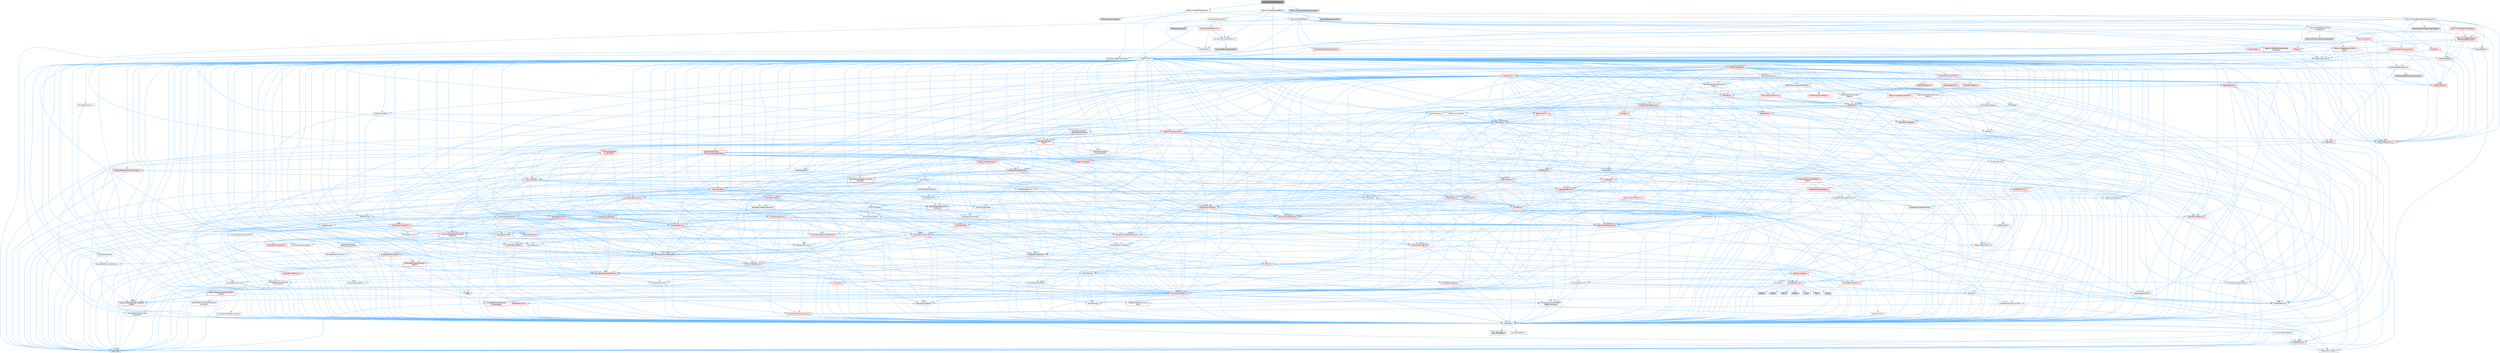 digraph "BTTask_FinishWithResult.h"
{
 // INTERACTIVE_SVG=YES
 // LATEX_PDF_SIZE
  bgcolor="transparent";
  edge [fontname=Helvetica,fontsize=10,labelfontname=Helvetica,labelfontsize=10];
  node [fontname=Helvetica,fontsize=10,shape=box,height=0.2,width=0.4];
  Node1 [id="Node000001",label="BTTask_FinishWithResult.h",height=0.2,width=0.4,color="gray40", fillcolor="grey60", style="filled", fontcolor="black",tooltip=" "];
  Node1 -> Node2 [id="edge1_Node000001_Node000002",color="steelblue1",style="solid",tooltip=" "];
  Node2 [id="Node000002",label="BehaviorTree/BTTaskNode.h",height=0.2,width=0.4,color="grey40", fillcolor="white", style="filled",URL="$d2/d10/BTTaskNode_8h.html",tooltip=" "];
  Node2 -> Node3 [id="edge2_Node000002_Node000003",color="steelblue1",style="solid",tooltip=" "];
  Node3 [id="Node000003",label="CoreMinimal.h",height=0.2,width=0.4,color="grey40", fillcolor="white", style="filled",URL="$d7/d67/CoreMinimal_8h.html",tooltip=" "];
  Node3 -> Node4 [id="edge3_Node000003_Node000004",color="steelblue1",style="solid",tooltip=" "];
  Node4 [id="Node000004",label="CoreTypes.h",height=0.2,width=0.4,color="grey40", fillcolor="white", style="filled",URL="$dc/dec/CoreTypes_8h.html",tooltip=" "];
  Node4 -> Node5 [id="edge4_Node000004_Node000005",color="steelblue1",style="solid",tooltip=" "];
  Node5 [id="Node000005",label="HAL/Platform.h",height=0.2,width=0.4,color="red", fillcolor="#FFF0F0", style="filled",URL="$d9/dd0/Platform_8h.html",tooltip=" "];
  Node5 -> Node8 [id="edge5_Node000005_Node000008",color="steelblue1",style="solid",tooltip=" "];
  Node8 [id="Node000008",label="type_traits",height=0.2,width=0.4,color="grey60", fillcolor="#E0E0E0", style="filled",tooltip=" "];
  Node5 -> Node9 [id="edge6_Node000005_Node000009",color="steelblue1",style="solid",tooltip=" "];
  Node9 [id="Node000009",label="PreprocessorHelpers.h",height=0.2,width=0.4,color="grey40", fillcolor="white", style="filled",URL="$db/ddb/PreprocessorHelpers_8h.html",tooltip=" "];
  Node4 -> Node15 [id="edge7_Node000004_Node000015",color="steelblue1",style="solid",tooltip=" "];
  Node15 [id="Node000015",label="ProfilingDebugging\l/UMemoryDefines.h",height=0.2,width=0.4,color="grey40", fillcolor="white", style="filled",URL="$d2/da2/UMemoryDefines_8h.html",tooltip=" "];
  Node4 -> Node16 [id="edge8_Node000004_Node000016",color="steelblue1",style="solid",tooltip=" "];
  Node16 [id="Node000016",label="Misc/CoreMiscDefines.h",height=0.2,width=0.4,color="grey40", fillcolor="white", style="filled",URL="$da/d38/CoreMiscDefines_8h.html",tooltip=" "];
  Node16 -> Node5 [id="edge9_Node000016_Node000005",color="steelblue1",style="solid",tooltip=" "];
  Node16 -> Node9 [id="edge10_Node000016_Node000009",color="steelblue1",style="solid",tooltip=" "];
  Node4 -> Node17 [id="edge11_Node000004_Node000017",color="steelblue1",style="solid",tooltip=" "];
  Node17 [id="Node000017",label="Misc/CoreDefines.h",height=0.2,width=0.4,color="grey40", fillcolor="white", style="filled",URL="$d3/dd2/CoreDefines_8h.html",tooltip=" "];
  Node3 -> Node18 [id="edge12_Node000003_Node000018",color="steelblue1",style="solid",tooltip=" "];
  Node18 [id="Node000018",label="CoreFwd.h",height=0.2,width=0.4,color="grey40", fillcolor="white", style="filled",URL="$d1/d1e/CoreFwd_8h.html",tooltip=" "];
  Node18 -> Node4 [id="edge13_Node000018_Node000004",color="steelblue1",style="solid",tooltip=" "];
  Node18 -> Node19 [id="edge14_Node000018_Node000019",color="steelblue1",style="solid",tooltip=" "];
  Node19 [id="Node000019",label="Containers/ContainersFwd.h",height=0.2,width=0.4,color="grey40", fillcolor="white", style="filled",URL="$d4/d0a/ContainersFwd_8h.html",tooltip=" "];
  Node19 -> Node5 [id="edge15_Node000019_Node000005",color="steelblue1",style="solid",tooltip=" "];
  Node19 -> Node4 [id="edge16_Node000019_Node000004",color="steelblue1",style="solid",tooltip=" "];
  Node19 -> Node20 [id="edge17_Node000019_Node000020",color="steelblue1",style="solid",tooltip=" "];
  Node20 [id="Node000020",label="Traits/IsContiguousContainer.h",height=0.2,width=0.4,color="red", fillcolor="#FFF0F0", style="filled",URL="$d5/d3c/IsContiguousContainer_8h.html",tooltip=" "];
  Node20 -> Node4 [id="edge18_Node000020_Node000004",color="steelblue1",style="solid",tooltip=" "];
  Node18 -> Node23 [id="edge19_Node000018_Node000023",color="steelblue1",style="solid",tooltip=" "];
  Node23 [id="Node000023",label="Math/MathFwd.h",height=0.2,width=0.4,color="grey40", fillcolor="white", style="filled",URL="$d2/d10/MathFwd_8h.html",tooltip=" "];
  Node23 -> Node5 [id="edge20_Node000023_Node000005",color="steelblue1",style="solid",tooltip=" "];
  Node18 -> Node24 [id="edge21_Node000018_Node000024",color="steelblue1",style="solid",tooltip=" "];
  Node24 [id="Node000024",label="UObject/UObjectHierarchy\lFwd.h",height=0.2,width=0.4,color="grey40", fillcolor="white", style="filled",URL="$d3/d13/UObjectHierarchyFwd_8h.html",tooltip=" "];
  Node3 -> Node24 [id="edge22_Node000003_Node000024",color="steelblue1",style="solid",tooltip=" "];
  Node3 -> Node19 [id="edge23_Node000003_Node000019",color="steelblue1",style="solid",tooltip=" "];
  Node3 -> Node25 [id="edge24_Node000003_Node000025",color="steelblue1",style="solid",tooltip=" "];
  Node25 [id="Node000025",label="Misc/VarArgs.h",height=0.2,width=0.4,color="grey40", fillcolor="white", style="filled",URL="$d5/d6f/VarArgs_8h.html",tooltip=" "];
  Node25 -> Node4 [id="edge25_Node000025_Node000004",color="steelblue1",style="solid",tooltip=" "];
  Node3 -> Node26 [id="edge26_Node000003_Node000026",color="steelblue1",style="solid",tooltip=" "];
  Node26 [id="Node000026",label="Logging/LogVerbosity.h",height=0.2,width=0.4,color="grey40", fillcolor="white", style="filled",URL="$d2/d8f/LogVerbosity_8h.html",tooltip=" "];
  Node26 -> Node4 [id="edge27_Node000026_Node000004",color="steelblue1",style="solid",tooltip=" "];
  Node3 -> Node27 [id="edge28_Node000003_Node000027",color="steelblue1",style="solid",tooltip=" "];
  Node27 [id="Node000027",label="Misc/OutputDevice.h",height=0.2,width=0.4,color="grey40", fillcolor="white", style="filled",URL="$d7/d32/OutputDevice_8h.html",tooltip=" "];
  Node27 -> Node18 [id="edge29_Node000027_Node000018",color="steelblue1",style="solid",tooltip=" "];
  Node27 -> Node4 [id="edge30_Node000027_Node000004",color="steelblue1",style="solid",tooltip=" "];
  Node27 -> Node26 [id="edge31_Node000027_Node000026",color="steelblue1",style="solid",tooltip=" "];
  Node27 -> Node25 [id="edge32_Node000027_Node000025",color="steelblue1",style="solid",tooltip=" "];
  Node27 -> Node28 [id="edge33_Node000027_Node000028",color="steelblue1",style="solid",tooltip=" "];
  Node28 [id="Node000028",label="Templates/IsArrayOrRefOf\lTypeByPredicate.h",height=0.2,width=0.4,color="grey40", fillcolor="white", style="filled",URL="$d6/da1/IsArrayOrRefOfTypeByPredicate_8h.html",tooltip=" "];
  Node28 -> Node4 [id="edge34_Node000028_Node000004",color="steelblue1",style="solid",tooltip=" "];
  Node27 -> Node29 [id="edge35_Node000027_Node000029",color="steelblue1",style="solid",tooltip=" "];
  Node29 [id="Node000029",label="Templates/IsValidVariadic\lFunctionArg.h",height=0.2,width=0.4,color="red", fillcolor="#FFF0F0", style="filled",URL="$d0/dc8/IsValidVariadicFunctionArg_8h.html",tooltip=" "];
  Node29 -> Node4 [id="edge36_Node000029_Node000004",color="steelblue1",style="solid",tooltip=" "];
  Node29 -> Node8 [id="edge37_Node000029_Node000008",color="steelblue1",style="solid",tooltip=" "];
  Node27 -> Node31 [id="edge38_Node000027_Node000031",color="steelblue1",style="solid",tooltip=" "];
  Node31 [id="Node000031",label="Traits/IsCharEncodingCompatible\lWith.h",height=0.2,width=0.4,color="red", fillcolor="#FFF0F0", style="filled",URL="$df/dd1/IsCharEncodingCompatibleWith_8h.html",tooltip=" "];
  Node31 -> Node8 [id="edge39_Node000031_Node000008",color="steelblue1",style="solid",tooltip=" "];
  Node3 -> Node33 [id="edge40_Node000003_Node000033",color="steelblue1",style="solid",tooltip=" "];
  Node33 [id="Node000033",label="HAL/PlatformCrt.h",height=0.2,width=0.4,color="red", fillcolor="#FFF0F0", style="filled",URL="$d8/d75/PlatformCrt_8h.html",tooltip=" "];
  Node33 -> Node34 [id="edge41_Node000033_Node000034",color="steelblue1",style="solid",tooltip=" "];
  Node34 [id="Node000034",label="new",height=0.2,width=0.4,color="grey60", fillcolor="#E0E0E0", style="filled",tooltip=" "];
  Node33 -> Node35 [id="edge42_Node000033_Node000035",color="steelblue1",style="solid",tooltip=" "];
  Node35 [id="Node000035",label="wchar.h",height=0.2,width=0.4,color="grey60", fillcolor="#E0E0E0", style="filled",tooltip=" "];
  Node33 -> Node36 [id="edge43_Node000033_Node000036",color="steelblue1",style="solid",tooltip=" "];
  Node36 [id="Node000036",label="stddef.h",height=0.2,width=0.4,color="grey60", fillcolor="#E0E0E0", style="filled",tooltip=" "];
  Node33 -> Node37 [id="edge44_Node000033_Node000037",color="steelblue1",style="solid",tooltip=" "];
  Node37 [id="Node000037",label="stdlib.h",height=0.2,width=0.4,color="grey60", fillcolor="#E0E0E0", style="filled",tooltip=" "];
  Node33 -> Node38 [id="edge45_Node000033_Node000038",color="steelblue1",style="solid",tooltip=" "];
  Node38 [id="Node000038",label="stdio.h",height=0.2,width=0.4,color="grey60", fillcolor="#E0E0E0", style="filled",tooltip=" "];
  Node33 -> Node39 [id="edge46_Node000033_Node000039",color="steelblue1",style="solid",tooltip=" "];
  Node39 [id="Node000039",label="stdarg.h",height=0.2,width=0.4,color="grey60", fillcolor="#E0E0E0", style="filled",tooltip=" "];
  Node33 -> Node40 [id="edge47_Node000033_Node000040",color="steelblue1",style="solid",tooltip=" "];
  Node40 [id="Node000040",label="math.h",height=0.2,width=0.4,color="grey60", fillcolor="#E0E0E0", style="filled",tooltip=" "];
  Node33 -> Node41 [id="edge48_Node000033_Node000041",color="steelblue1",style="solid",tooltip=" "];
  Node41 [id="Node000041",label="float.h",height=0.2,width=0.4,color="grey60", fillcolor="#E0E0E0", style="filled",tooltip=" "];
  Node3 -> Node43 [id="edge49_Node000003_Node000043",color="steelblue1",style="solid",tooltip=" "];
  Node43 [id="Node000043",label="HAL/PlatformMisc.h",height=0.2,width=0.4,color="red", fillcolor="#FFF0F0", style="filled",URL="$d0/df5/PlatformMisc_8h.html",tooltip=" "];
  Node43 -> Node4 [id="edge50_Node000043_Node000004",color="steelblue1",style="solid",tooltip=" "];
  Node3 -> Node62 [id="edge51_Node000003_Node000062",color="steelblue1",style="solid",tooltip=" "];
  Node62 [id="Node000062",label="Misc/AssertionMacros.h",height=0.2,width=0.4,color="red", fillcolor="#FFF0F0", style="filled",URL="$d0/dfa/AssertionMacros_8h.html",tooltip=" "];
  Node62 -> Node4 [id="edge52_Node000062_Node000004",color="steelblue1",style="solid",tooltip=" "];
  Node62 -> Node5 [id="edge53_Node000062_Node000005",color="steelblue1",style="solid",tooltip=" "];
  Node62 -> Node43 [id="edge54_Node000062_Node000043",color="steelblue1",style="solid",tooltip=" "];
  Node62 -> Node9 [id="edge55_Node000062_Node000009",color="steelblue1",style="solid",tooltip=" "];
  Node62 -> Node63 [id="edge56_Node000062_Node000063",color="steelblue1",style="solid",tooltip=" "];
  Node63 [id="Node000063",label="Templates/EnableIf.h",height=0.2,width=0.4,color="grey40", fillcolor="white", style="filled",URL="$d7/d60/EnableIf_8h.html",tooltip=" "];
  Node63 -> Node4 [id="edge57_Node000063_Node000004",color="steelblue1",style="solid",tooltip=" "];
  Node62 -> Node28 [id="edge58_Node000062_Node000028",color="steelblue1",style="solid",tooltip=" "];
  Node62 -> Node29 [id="edge59_Node000062_Node000029",color="steelblue1",style="solid",tooltip=" "];
  Node62 -> Node31 [id="edge60_Node000062_Node000031",color="steelblue1",style="solid",tooltip=" "];
  Node62 -> Node25 [id="edge61_Node000062_Node000025",color="steelblue1",style="solid",tooltip=" "];
  Node3 -> Node71 [id="edge62_Node000003_Node000071",color="steelblue1",style="solid",tooltip=" "];
  Node71 [id="Node000071",label="Templates/IsPointer.h",height=0.2,width=0.4,color="grey40", fillcolor="white", style="filled",URL="$d7/d05/IsPointer_8h.html",tooltip=" "];
  Node71 -> Node4 [id="edge63_Node000071_Node000004",color="steelblue1",style="solid",tooltip=" "];
  Node3 -> Node72 [id="edge64_Node000003_Node000072",color="steelblue1",style="solid",tooltip=" "];
  Node72 [id="Node000072",label="HAL/PlatformMemory.h",height=0.2,width=0.4,color="red", fillcolor="#FFF0F0", style="filled",URL="$de/d68/PlatformMemory_8h.html",tooltip=" "];
  Node72 -> Node4 [id="edge65_Node000072_Node000004",color="steelblue1",style="solid",tooltip=" "];
  Node3 -> Node55 [id="edge66_Node000003_Node000055",color="steelblue1",style="solid",tooltip=" "];
  Node55 [id="Node000055",label="HAL/PlatformAtomics.h",height=0.2,width=0.4,color="red", fillcolor="#FFF0F0", style="filled",URL="$d3/d36/PlatformAtomics_8h.html",tooltip=" "];
  Node55 -> Node4 [id="edge67_Node000055_Node000004",color="steelblue1",style="solid",tooltip=" "];
  Node3 -> Node77 [id="edge68_Node000003_Node000077",color="steelblue1",style="solid",tooltip=" "];
  Node77 [id="Node000077",label="Misc/Exec.h",height=0.2,width=0.4,color="grey40", fillcolor="white", style="filled",URL="$de/ddb/Exec_8h.html",tooltip=" "];
  Node77 -> Node4 [id="edge69_Node000077_Node000004",color="steelblue1",style="solid",tooltip=" "];
  Node77 -> Node62 [id="edge70_Node000077_Node000062",color="steelblue1",style="solid",tooltip=" "];
  Node3 -> Node78 [id="edge71_Node000003_Node000078",color="steelblue1",style="solid",tooltip=" "];
  Node78 [id="Node000078",label="HAL/MemoryBase.h",height=0.2,width=0.4,color="red", fillcolor="#FFF0F0", style="filled",URL="$d6/d9f/MemoryBase_8h.html",tooltip=" "];
  Node78 -> Node4 [id="edge72_Node000078_Node000004",color="steelblue1",style="solid",tooltip=" "];
  Node78 -> Node55 [id="edge73_Node000078_Node000055",color="steelblue1",style="solid",tooltip=" "];
  Node78 -> Node33 [id="edge74_Node000078_Node000033",color="steelblue1",style="solid",tooltip=" "];
  Node78 -> Node77 [id="edge75_Node000078_Node000077",color="steelblue1",style="solid",tooltip=" "];
  Node78 -> Node27 [id="edge76_Node000078_Node000027",color="steelblue1",style="solid",tooltip=" "];
  Node3 -> Node88 [id="edge77_Node000003_Node000088",color="steelblue1",style="solid",tooltip=" "];
  Node88 [id="Node000088",label="HAL/UnrealMemory.h",height=0.2,width=0.4,color="red", fillcolor="#FFF0F0", style="filled",URL="$d9/d96/UnrealMemory_8h.html",tooltip=" "];
  Node88 -> Node4 [id="edge78_Node000088_Node000004",color="steelblue1",style="solid",tooltip=" "];
  Node88 -> Node78 [id="edge79_Node000088_Node000078",color="steelblue1",style="solid",tooltip=" "];
  Node88 -> Node72 [id="edge80_Node000088_Node000072",color="steelblue1",style="solid",tooltip=" "];
  Node88 -> Node71 [id="edge81_Node000088_Node000071",color="steelblue1",style="solid",tooltip=" "];
  Node3 -> Node90 [id="edge82_Node000003_Node000090",color="steelblue1",style="solid",tooltip=" "];
  Node90 [id="Node000090",label="Templates/IsArithmetic.h",height=0.2,width=0.4,color="grey40", fillcolor="white", style="filled",URL="$d2/d5d/IsArithmetic_8h.html",tooltip=" "];
  Node90 -> Node4 [id="edge83_Node000090_Node000004",color="steelblue1",style="solid",tooltip=" "];
  Node3 -> Node84 [id="edge84_Node000003_Node000084",color="steelblue1",style="solid",tooltip=" "];
  Node84 [id="Node000084",label="Templates/AndOrNot.h",height=0.2,width=0.4,color="grey40", fillcolor="white", style="filled",URL="$db/d0a/AndOrNot_8h.html",tooltip=" "];
  Node84 -> Node4 [id="edge85_Node000084_Node000004",color="steelblue1",style="solid",tooltip=" "];
  Node3 -> Node91 [id="edge86_Node000003_Node000091",color="steelblue1",style="solid",tooltip=" "];
  Node91 [id="Node000091",label="Templates/IsPODType.h",height=0.2,width=0.4,color="grey40", fillcolor="white", style="filled",URL="$d7/db1/IsPODType_8h.html",tooltip=" "];
  Node91 -> Node4 [id="edge87_Node000091_Node000004",color="steelblue1",style="solid",tooltip=" "];
  Node3 -> Node92 [id="edge88_Node000003_Node000092",color="steelblue1",style="solid",tooltip=" "];
  Node92 [id="Node000092",label="Templates/IsUECoreType.h",height=0.2,width=0.4,color="grey40", fillcolor="white", style="filled",URL="$d1/db8/IsUECoreType_8h.html",tooltip=" "];
  Node92 -> Node4 [id="edge89_Node000092_Node000004",color="steelblue1",style="solid",tooltip=" "];
  Node92 -> Node8 [id="edge90_Node000092_Node000008",color="steelblue1",style="solid",tooltip=" "];
  Node3 -> Node85 [id="edge91_Node000003_Node000085",color="steelblue1",style="solid",tooltip=" "];
  Node85 [id="Node000085",label="Templates/IsTriviallyCopy\lConstructible.h",height=0.2,width=0.4,color="grey40", fillcolor="white", style="filled",URL="$d3/d78/IsTriviallyCopyConstructible_8h.html",tooltip=" "];
  Node85 -> Node4 [id="edge92_Node000085_Node000004",color="steelblue1",style="solid",tooltip=" "];
  Node85 -> Node8 [id="edge93_Node000085_Node000008",color="steelblue1",style="solid",tooltip=" "];
  Node3 -> Node93 [id="edge94_Node000003_Node000093",color="steelblue1",style="solid",tooltip=" "];
  Node93 [id="Node000093",label="Templates/UnrealTypeTraits.h",height=0.2,width=0.4,color="red", fillcolor="#FFF0F0", style="filled",URL="$d2/d2d/UnrealTypeTraits_8h.html",tooltip=" "];
  Node93 -> Node4 [id="edge95_Node000093_Node000004",color="steelblue1",style="solid",tooltip=" "];
  Node93 -> Node71 [id="edge96_Node000093_Node000071",color="steelblue1",style="solid",tooltip=" "];
  Node93 -> Node62 [id="edge97_Node000093_Node000062",color="steelblue1",style="solid",tooltip=" "];
  Node93 -> Node84 [id="edge98_Node000093_Node000084",color="steelblue1",style="solid",tooltip=" "];
  Node93 -> Node63 [id="edge99_Node000093_Node000063",color="steelblue1",style="solid",tooltip=" "];
  Node93 -> Node90 [id="edge100_Node000093_Node000090",color="steelblue1",style="solid",tooltip=" "];
  Node93 -> Node91 [id="edge101_Node000093_Node000091",color="steelblue1",style="solid",tooltip=" "];
  Node93 -> Node92 [id="edge102_Node000093_Node000092",color="steelblue1",style="solid",tooltip=" "];
  Node93 -> Node85 [id="edge103_Node000093_Node000085",color="steelblue1",style="solid",tooltip=" "];
  Node3 -> Node63 [id="edge104_Node000003_Node000063",color="steelblue1",style="solid",tooltip=" "];
  Node3 -> Node95 [id="edge105_Node000003_Node000095",color="steelblue1",style="solid",tooltip=" "];
  Node95 [id="Node000095",label="Templates/RemoveReference.h",height=0.2,width=0.4,color="grey40", fillcolor="white", style="filled",URL="$da/dbe/RemoveReference_8h.html",tooltip=" "];
  Node95 -> Node4 [id="edge106_Node000095_Node000004",color="steelblue1",style="solid",tooltip=" "];
  Node3 -> Node96 [id="edge107_Node000003_Node000096",color="steelblue1",style="solid",tooltip=" "];
  Node96 [id="Node000096",label="Templates/IntegralConstant.h",height=0.2,width=0.4,color="grey40", fillcolor="white", style="filled",URL="$db/d1b/IntegralConstant_8h.html",tooltip=" "];
  Node96 -> Node4 [id="edge108_Node000096_Node000004",color="steelblue1",style="solid",tooltip=" "];
  Node3 -> Node97 [id="edge109_Node000003_Node000097",color="steelblue1",style="solid",tooltip=" "];
  Node97 [id="Node000097",label="Templates/IsClass.h",height=0.2,width=0.4,color="grey40", fillcolor="white", style="filled",URL="$db/dcb/IsClass_8h.html",tooltip=" "];
  Node97 -> Node4 [id="edge110_Node000097_Node000004",color="steelblue1",style="solid",tooltip=" "];
  Node3 -> Node98 [id="edge111_Node000003_Node000098",color="steelblue1",style="solid",tooltip=" "];
  Node98 [id="Node000098",label="Templates/TypeCompatible\lBytes.h",height=0.2,width=0.4,color="red", fillcolor="#FFF0F0", style="filled",URL="$df/d0a/TypeCompatibleBytes_8h.html",tooltip=" "];
  Node98 -> Node4 [id="edge112_Node000098_Node000004",color="steelblue1",style="solid",tooltip=" "];
  Node98 -> Node34 [id="edge113_Node000098_Node000034",color="steelblue1",style="solid",tooltip=" "];
  Node98 -> Node8 [id="edge114_Node000098_Node000008",color="steelblue1",style="solid",tooltip=" "];
  Node3 -> Node20 [id="edge115_Node000003_Node000020",color="steelblue1",style="solid",tooltip=" "];
  Node3 -> Node99 [id="edge116_Node000003_Node000099",color="steelblue1",style="solid",tooltip=" "];
  Node99 [id="Node000099",label="Templates/UnrealTemplate.h",height=0.2,width=0.4,color="red", fillcolor="#FFF0F0", style="filled",URL="$d4/d24/UnrealTemplate_8h.html",tooltip=" "];
  Node99 -> Node4 [id="edge117_Node000099_Node000004",color="steelblue1",style="solid",tooltip=" "];
  Node99 -> Node71 [id="edge118_Node000099_Node000071",color="steelblue1",style="solid",tooltip=" "];
  Node99 -> Node88 [id="edge119_Node000099_Node000088",color="steelblue1",style="solid",tooltip=" "];
  Node99 -> Node93 [id="edge120_Node000099_Node000093",color="steelblue1",style="solid",tooltip=" "];
  Node99 -> Node95 [id="edge121_Node000099_Node000095",color="steelblue1",style="solid",tooltip=" "];
  Node99 -> Node98 [id="edge122_Node000099_Node000098",color="steelblue1",style="solid",tooltip=" "];
  Node99 -> Node20 [id="edge123_Node000099_Node000020",color="steelblue1",style="solid",tooltip=" "];
  Node99 -> Node8 [id="edge124_Node000099_Node000008",color="steelblue1",style="solid",tooltip=" "];
  Node3 -> Node48 [id="edge125_Node000003_Node000048",color="steelblue1",style="solid",tooltip=" "];
  Node48 [id="Node000048",label="Math/NumericLimits.h",height=0.2,width=0.4,color="grey40", fillcolor="white", style="filled",URL="$df/d1b/NumericLimits_8h.html",tooltip=" "];
  Node48 -> Node4 [id="edge126_Node000048_Node000004",color="steelblue1",style="solid",tooltip=" "];
  Node3 -> Node103 [id="edge127_Node000003_Node000103",color="steelblue1",style="solid",tooltip=" "];
  Node103 [id="Node000103",label="HAL/PlatformMath.h",height=0.2,width=0.4,color="red", fillcolor="#FFF0F0", style="filled",URL="$dc/d53/PlatformMath_8h.html",tooltip=" "];
  Node103 -> Node4 [id="edge128_Node000103_Node000004",color="steelblue1",style="solid",tooltip=" "];
  Node3 -> Node86 [id="edge129_Node000003_Node000086",color="steelblue1",style="solid",tooltip=" "];
  Node86 [id="Node000086",label="Templates/IsTriviallyCopy\lAssignable.h",height=0.2,width=0.4,color="grey40", fillcolor="white", style="filled",URL="$d2/df2/IsTriviallyCopyAssignable_8h.html",tooltip=" "];
  Node86 -> Node4 [id="edge130_Node000086_Node000004",color="steelblue1",style="solid",tooltip=" "];
  Node86 -> Node8 [id="edge131_Node000086_Node000008",color="steelblue1",style="solid",tooltip=" "];
  Node3 -> Node111 [id="edge132_Node000003_Node000111",color="steelblue1",style="solid",tooltip=" "];
  Node111 [id="Node000111",label="Templates/MemoryOps.h",height=0.2,width=0.4,color="red", fillcolor="#FFF0F0", style="filled",URL="$db/dea/MemoryOps_8h.html",tooltip=" "];
  Node111 -> Node4 [id="edge133_Node000111_Node000004",color="steelblue1",style="solid",tooltip=" "];
  Node111 -> Node88 [id="edge134_Node000111_Node000088",color="steelblue1",style="solid",tooltip=" "];
  Node111 -> Node86 [id="edge135_Node000111_Node000086",color="steelblue1",style="solid",tooltip=" "];
  Node111 -> Node85 [id="edge136_Node000111_Node000085",color="steelblue1",style="solid",tooltip=" "];
  Node111 -> Node93 [id="edge137_Node000111_Node000093",color="steelblue1",style="solid",tooltip=" "];
  Node111 -> Node34 [id="edge138_Node000111_Node000034",color="steelblue1",style="solid",tooltip=" "];
  Node111 -> Node8 [id="edge139_Node000111_Node000008",color="steelblue1",style="solid",tooltip=" "];
  Node3 -> Node112 [id="edge140_Node000003_Node000112",color="steelblue1",style="solid",tooltip=" "];
  Node112 [id="Node000112",label="Containers/ContainerAllocation\lPolicies.h",height=0.2,width=0.4,color="red", fillcolor="#FFF0F0", style="filled",URL="$d7/dff/ContainerAllocationPolicies_8h.html",tooltip=" "];
  Node112 -> Node4 [id="edge141_Node000112_Node000004",color="steelblue1",style="solid",tooltip=" "];
  Node112 -> Node112 [id="edge142_Node000112_Node000112",color="steelblue1",style="solid",tooltip=" "];
  Node112 -> Node103 [id="edge143_Node000112_Node000103",color="steelblue1",style="solid",tooltip=" "];
  Node112 -> Node88 [id="edge144_Node000112_Node000088",color="steelblue1",style="solid",tooltip=" "];
  Node112 -> Node48 [id="edge145_Node000112_Node000048",color="steelblue1",style="solid",tooltip=" "];
  Node112 -> Node62 [id="edge146_Node000112_Node000062",color="steelblue1",style="solid",tooltip=" "];
  Node112 -> Node111 [id="edge147_Node000112_Node000111",color="steelblue1",style="solid",tooltip=" "];
  Node112 -> Node98 [id="edge148_Node000112_Node000098",color="steelblue1",style="solid",tooltip=" "];
  Node112 -> Node8 [id="edge149_Node000112_Node000008",color="steelblue1",style="solid",tooltip=" "];
  Node3 -> Node115 [id="edge150_Node000003_Node000115",color="steelblue1",style="solid",tooltip=" "];
  Node115 [id="Node000115",label="Templates/IsEnumClass.h",height=0.2,width=0.4,color="grey40", fillcolor="white", style="filled",URL="$d7/d15/IsEnumClass_8h.html",tooltip=" "];
  Node115 -> Node4 [id="edge151_Node000115_Node000004",color="steelblue1",style="solid",tooltip=" "];
  Node115 -> Node84 [id="edge152_Node000115_Node000084",color="steelblue1",style="solid",tooltip=" "];
  Node3 -> Node116 [id="edge153_Node000003_Node000116",color="steelblue1",style="solid",tooltip=" "];
  Node116 [id="Node000116",label="HAL/PlatformProperties.h",height=0.2,width=0.4,color="red", fillcolor="#FFF0F0", style="filled",URL="$d9/db0/PlatformProperties_8h.html",tooltip=" "];
  Node116 -> Node4 [id="edge154_Node000116_Node000004",color="steelblue1",style="solid",tooltip=" "];
  Node3 -> Node119 [id="edge155_Node000003_Node000119",color="steelblue1",style="solid",tooltip=" "];
  Node119 [id="Node000119",label="Misc/EngineVersionBase.h",height=0.2,width=0.4,color="grey40", fillcolor="white", style="filled",URL="$d5/d2b/EngineVersionBase_8h.html",tooltip=" "];
  Node119 -> Node4 [id="edge156_Node000119_Node000004",color="steelblue1",style="solid",tooltip=" "];
  Node3 -> Node120 [id="edge157_Node000003_Node000120",color="steelblue1",style="solid",tooltip=" "];
  Node120 [id="Node000120",label="Internationalization\l/TextNamespaceFwd.h",height=0.2,width=0.4,color="grey40", fillcolor="white", style="filled",URL="$d8/d97/TextNamespaceFwd_8h.html",tooltip=" "];
  Node120 -> Node4 [id="edge158_Node000120_Node000004",color="steelblue1",style="solid",tooltip=" "];
  Node3 -> Node121 [id="edge159_Node000003_Node000121",color="steelblue1",style="solid",tooltip=" "];
  Node121 [id="Node000121",label="Serialization/Archive.h",height=0.2,width=0.4,color="red", fillcolor="#FFF0F0", style="filled",URL="$d7/d3b/Archive_8h.html",tooltip=" "];
  Node121 -> Node18 [id="edge160_Node000121_Node000018",color="steelblue1",style="solid",tooltip=" "];
  Node121 -> Node4 [id="edge161_Node000121_Node000004",color="steelblue1",style="solid",tooltip=" "];
  Node121 -> Node116 [id="edge162_Node000121_Node000116",color="steelblue1",style="solid",tooltip=" "];
  Node121 -> Node120 [id="edge163_Node000121_Node000120",color="steelblue1",style="solid",tooltip=" "];
  Node121 -> Node23 [id="edge164_Node000121_Node000023",color="steelblue1",style="solid",tooltip=" "];
  Node121 -> Node62 [id="edge165_Node000121_Node000062",color="steelblue1",style="solid",tooltip=" "];
  Node121 -> Node119 [id="edge166_Node000121_Node000119",color="steelblue1",style="solid",tooltip=" "];
  Node121 -> Node25 [id="edge167_Node000121_Node000025",color="steelblue1",style="solid",tooltip=" "];
  Node121 -> Node63 [id="edge168_Node000121_Node000063",color="steelblue1",style="solid",tooltip=" "];
  Node121 -> Node28 [id="edge169_Node000121_Node000028",color="steelblue1",style="solid",tooltip=" "];
  Node121 -> Node115 [id="edge170_Node000121_Node000115",color="steelblue1",style="solid",tooltip=" "];
  Node121 -> Node29 [id="edge171_Node000121_Node000029",color="steelblue1",style="solid",tooltip=" "];
  Node121 -> Node99 [id="edge172_Node000121_Node000099",color="steelblue1",style="solid",tooltip=" "];
  Node121 -> Node31 [id="edge173_Node000121_Node000031",color="steelblue1",style="solid",tooltip=" "];
  Node121 -> Node124 [id="edge174_Node000121_Node000124",color="steelblue1",style="solid",tooltip=" "];
  Node124 [id="Node000124",label="UObject/ObjectVersion.h",height=0.2,width=0.4,color="grey40", fillcolor="white", style="filled",URL="$da/d63/ObjectVersion_8h.html",tooltip=" "];
  Node124 -> Node4 [id="edge175_Node000124_Node000004",color="steelblue1",style="solid",tooltip=" "];
  Node3 -> Node125 [id="edge176_Node000003_Node000125",color="steelblue1",style="solid",tooltip=" "];
  Node125 [id="Node000125",label="Templates/Less.h",height=0.2,width=0.4,color="grey40", fillcolor="white", style="filled",URL="$de/dc8/Less_8h.html",tooltip=" "];
  Node125 -> Node4 [id="edge177_Node000125_Node000004",color="steelblue1",style="solid",tooltip=" "];
  Node125 -> Node99 [id="edge178_Node000125_Node000099",color="steelblue1",style="solid",tooltip=" "];
  Node3 -> Node126 [id="edge179_Node000003_Node000126",color="steelblue1",style="solid",tooltip=" "];
  Node126 [id="Node000126",label="Templates/Sorting.h",height=0.2,width=0.4,color="red", fillcolor="#FFF0F0", style="filled",URL="$d3/d9e/Sorting_8h.html",tooltip=" "];
  Node126 -> Node4 [id="edge180_Node000126_Node000004",color="steelblue1",style="solid",tooltip=" "];
  Node126 -> Node103 [id="edge181_Node000126_Node000103",color="steelblue1",style="solid",tooltip=" "];
  Node126 -> Node125 [id="edge182_Node000126_Node000125",color="steelblue1",style="solid",tooltip=" "];
  Node3 -> Node137 [id="edge183_Node000003_Node000137",color="steelblue1",style="solid",tooltip=" "];
  Node137 [id="Node000137",label="Misc/Char.h",height=0.2,width=0.4,color="red", fillcolor="#FFF0F0", style="filled",URL="$d0/d58/Char_8h.html",tooltip=" "];
  Node137 -> Node4 [id="edge184_Node000137_Node000004",color="steelblue1",style="solid",tooltip=" "];
  Node137 -> Node8 [id="edge185_Node000137_Node000008",color="steelblue1",style="solid",tooltip=" "];
  Node3 -> Node140 [id="edge186_Node000003_Node000140",color="steelblue1",style="solid",tooltip=" "];
  Node140 [id="Node000140",label="GenericPlatform/GenericPlatform\lStricmp.h",height=0.2,width=0.4,color="grey40", fillcolor="white", style="filled",URL="$d2/d86/GenericPlatformStricmp_8h.html",tooltip=" "];
  Node140 -> Node4 [id="edge187_Node000140_Node000004",color="steelblue1",style="solid",tooltip=" "];
  Node3 -> Node141 [id="edge188_Node000003_Node000141",color="steelblue1",style="solid",tooltip=" "];
  Node141 [id="Node000141",label="GenericPlatform/GenericPlatform\lString.h",height=0.2,width=0.4,color="red", fillcolor="#FFF0F0", style="filled",URL="$dd/d20/GenericPlatformString_8h.html",tooltip=" "];
  Node141 -> Node4 [id="edge189_Node000141_Node000004",color="steelblue1",style="solid",tooltip=" "];
  Node141 -> Node140 [id="edge190_Node000141_Node000140",color="steelblue1",style="solid",tooltip=" "];
  Node141 -> Node63 [id="edge191_Node000141_Node000063",color="steelblue1",style="solid",tooltip=" "];
  Node141 -> Node31 [id="edge192_Node000141_Node000031",color="steelblue1",style="solid",tooltip=" "];
  Node141 -> Node8 [id="edge193_Node000141_Node000008",color="steelblue1",style="solid",tooltip=" "];
  Node3 -> Node74 [id="edge194_Node000003_Node000074",color="steelblue1",style="solid",tooltip=" "];
  Node74 [id="Node000074",label="HAL/PlatformString.h",height=0.2,width=0.4,color="red", fillcolor="#FFF0F0", style="filled",URL="$db/db5/PlatformString_8h.html",tooltip=" "];
  Node74 -> Node4 [id="edge195_Node000074_Node000004",color="steelblue1",style="solid",tooltip=" "];
  Node3 -> Node144 [id="edge196_Node000003_Node000144",color="steelblue1",style="solid",tooltip=" "];
  Node144 [id="Node000144",label="Misc/CString.h",height=0.2,width=0.4,color="grey40", fillcolor="white", style="filled",URL="$d2/d49/CString_8h.html",tooltip=" "];
  Node144 -> Node4 [id="edge197_Node000144_Node000004",color="steelblue1",style="solid",tooltip=" "];
  Node144 -> Node33 [id="edge198_Node000144_Node000033",color="steelblue1",style="solid",tooltip=" "];
  Node144 -> Node74 [id="edge199_Node000144_Node000074",color="steelblue1",style="solid",tooltip=" "];
  Node144 -> Node62 [id="edge200_Node000144_Node000062",color="steelblue1",style="solid",tooltip=" "];
  Node144 -> Node137 [id="edge201_Node000144_Node000137",color="steelblue1",style="solid",tooltip=" "];
  Node144 -> Node25 [id="edge202_Node000144_Node000025",color="steelblue1",style="solid",tooltip=" "];
  Node144 -> Node28 [id="edge203_Node000144_Node000028",color="steelblue1",style="solid",tooltip=" "];
  Node144 -> Node29 [id="edge204_Node000144_Node000029",color="steelblue1",style="solid",tooltip=" "];
  Node144 -> Node31 [id="edge205_Node000144_Node000031",color="steelblue1",style="solid",tooltip=" "];
  Node3 -> Node145 [id="edge206_Node000003_Node000145",color="steelblue1",style="solid",tooltip=" "];
  Node145 [id="Node000145",label="Misc/Crc.h",height=0.2,width=0.4,color="red", fillcolor="#FFF0F0", style="filled",URL="$d4/dd2/Crc_8h.html",tooltip=" "];
  Node145 -> Node4 [id="edge207_Node000145_Node000004",color="steelblue1",style="solid",tooltip=" "];
  Node145 -> Node74 [id="edge208_Node000145_Node000074",color="steelblue1",style="solid",tooltip=" "];
  Node145 -> Node62 [id="edge209_Node000145_Node000062",color="steelblue1",style="solid",tooltip=" "];
  Node145 -> Node144 [id="edge210_Node000145_Node000144",color="steelblue1",style="solid",tooltip=" "];
  Node145 -> Node137 [id="edge211_Node000145_Node000137",color="steelblue1",style="solid",tooltip=" "];
  Node145 -> Node93 [id="edge212_Node000145_Node000093",color="steelblue1",style="solid",tooltip=" "];
  Node3 -> Node136 [id="edge213_Node000003_Node000136",color="steelblue1",style="solid",tooltip=" "];
  Node136 [id="Node000136",label="Math/UnrealMathUtility.h",height=0.2,width=0.4,color="red", fillcolor="#FFF0F0", style="filled",URL="$db/db8/UnrealMathUtility_8h.html",tooltip=" "];
  Node136 -> Node4 [id="edge214_Node000136_Node000004",color="steelblue1",style="solid",tooltip=" "];
  Node136 -> Node62 [id="edge215_Node000136_Node000062",color="steelblue1",style="solid",tooltip=" "];
  Node136 -> Node103 [id="edge216_Node000136_Node000103",color="steelblue1",style="solid",tooltip=" "];
  Node136 -> Node23 [id="edge217_Node000136_Node000023",color="steelblue1",style="solid",tooltip=" "];
  Node3 -> Node146 [id="edge218_Node000003_Node000146",color="steelblue1",style="solid",tooltip=" "];
  Node146 [id="Node000146",label="Containers/UnrealString.h",height=0.2,width=0.4,color="red", fillcolor="#FFF0F0", style="filled",URL="$d5/dba/UnrealString_8h.html",tooltip=" "];
  Node3 -> Node150 [id="edge219_Node000003_Node000150",color="steelblue1",style="solid",tooltip=" "];
  Node150 [id="Node000150",label="Containers/Array.h",height=0.2,width=0.4,color="red", fillcolor="#FFF0F0", style="filled",URL="$df/dd0/Array_8h.html",tooltip=" "];
  Node150 -> Node4 [id="edge220_Node000150_Node000004",color="steelblue1",style="solid",tooltip=" "];
  Node150 -> Node62 [id="edge221_Node000150_Node000062",color="steelblue1",style="solid",tooltip=" "];
  Node150 -> Node88 [id="edge222_Node000150_Node000088",color="steelblue1",style="solid",tooltip=" "];
  Node150 -> Node93 [id="edge223_Node000150_Node000093",color="steelblue1",style="solid",tooltip=" "];
  Node150 -> Node99 [id="edge224_Node000150_Node000099",color="steelblue1",style="solid",tooltip=" "];
  Node150 -> Node112 [id="edge225_Node000150_Node000112",color="steelblue1",style="solid",tooltip=" "];
  Node150 -> Node121 [id="edge226_Node000150_Node000121",color="steelblue1",style="solid",tooltip=" "];
  Node150 -> Node129 [id="edge227_Node000150_Node000129",color="steelblue1",style="solid",tooltip=" "];
  Node129 [id="Node000129",label="Templates/Invoke.h",height=0.2,width=0.4,color="red", fillcolor="#FFF0F0", style="filled",URL="$d7/deb/Invoke_8h.html",tooltip=" "];
  Node129 -> Node4 [id="edge228_Node000129_Node000004",color="steelblue1",style="solid",tooltip=" "];
  Node129 -> Node99 [id="edge229_Node000129_Node000099",color="steelblue1",style="solid",tooltip=" "];
  Node129 -> Node8 [id="edge230_Node000129_Node000008",color="steelblue1",style="solid",tooltip=" "];
  Node150 -> Node125 [id="edge231_Node000150_Node000125",color="steelblue1",style="solid",tooltip=" "];
  Node150 -> Node126 [id="edge232_Node000150_Node000126",color="steelblue1",style="solid",tooltip=" "];
  Node150 -> Node173 [id="edge233_Node000150_Node000173",color="steelblue1",style="solid",tooltip=" "];
  Node173 [id="Node000173",label="Templates/AlignmentTemplates.h",height=0.2,width=0.4,color="red", fillcolor="#FFF0F0", style="filled",URL="$dd/d32/AlignmentTemplates_8h.html",tooltip=" "];
  Node173 -> Node4 [id="edge234_Node000173_Node000004",color="steelblue1",style="solid",tooltip=" "];
  Node173 -> Node71 [id="edge235_Node000173_Node000071",color="steelblue1",style="solid",tooltip=" "];
  Node150 -> Node8 [id="edge236_Node000150_Node000008",color="steelblue1",style="solid",tooltip=" "];
  Node3 -> Node174 [id="edge237_Node000003_Node000174",color="steelblue1",style="solid",tooltip=" "];
  Node174 [id="Node000174",label="Misc/FrameNumber.h",height=0.2,width=0.4,color="grey40", fillcolor="white", style="filled",URL="$dd/dbd/FrameNumber_8h.html",tooltip=" "];
  Node174 -> Node4 [id="edge238_Node000174_Node000004",color="steelblue1",style="solid",tooltip=" "];
  Node174 -> Node48 [id="edge239_Node000174_Node000048",color="steelblue1",style="solid",tooltip=" "];
  Node174 -> Node136 [id="edge240_Node000174_Node000136",color="steelblue1",style="solid",tooltip=" "];
  Node174 -> Node63 [id="edge241_Node000174_Node000063",color="steelblue1",style="solid",tooltip=" "];
  Node174 -> Node93 [id="edge242_Node000174_Node000093",color="steelblue1",style="solid",tooltip=" "];
  Node3 -> Node175 [id="edge243_Node000003_Node000175",color="steelblue1",style="solid",tooltip=" "];
  Node175 [id="Node000175",label="Misc/Timespan.h",height=0.2,width=0.4,color="grey40", fillcolor="white", style="filled",URL="$da/dd9/Timespan_8h.html",tooltip=" "];
  Node175 -> Node4 [id="edge244_Node000175_Node000004",color="steelblue1",style="solid",tooltip=" "];
  Node175 -> Node176 [id="edge245_Node000175_Node000176",color="steelblue1",style="solid",tooltip=" "];
  Node176 [id="Node000176",label="Math/Interval.h",height=0.2,width=0.4,color="grey40", fillcolor="white", style="filled",URL="$d1/d55/Interval_8h.html",tooltip=" "];
  Node176 -> Node4 [id="edge246_Node000176_Node000004",color="steelblue1",style="solid",tooltip=" "];
  Node176 -> Node90 [id="edge247_Node000176_Node000090",color="steelblue1",style="solid",tooltip=" "];
  Node176 -> Node93 [id="edge248_Node000176_Node000093",color="steelblue1",style="solid",tooltip=" "];
  Node176 -> Node48 [id="edge249_Node000176_Node000048",color="steelblue1",style="solid",tooltip=" "];
  Node176 -> Node136 [id="edge250_Node000176_Node000136",color="steelblue1",style="solid",tooltip=" "];
  Node175 -> Node136 [id="edge251_Node000175_Node000136",color="steelblue1",style="solid",tooltip=" "];
  Node175 -> Node62 [id="edge252_Node000175_Node000062",color="steelblue1",style="solid",tooltip=" "];
  Node3 -> Node177 [id="edge253_Node000003_Node000177",color="steelblue1",style="solid",tooltip=" "];
  Node177 [id="Node000177",label="Containers/StringConv.h",height=0.2,width=0.4,color="red", fillcolor="#FFF0F0", style="filled",URL="$d3/ddf/StringConv_8h.html",tooltip=" "];
  Node177 -> Node4 [id="edge254_Node000177_Node000004",color="steelblue1",style="solid",tooltip=" "];
  Node177 -> Node62 [id="edge255_Node000177_Node000062",color="steelblue1",style="solid",tooltip=" "];
  Node177 -> Node112 [id="edge256_Node000177_Node000112",color="steelblue1",style="solid",tooltip=" "];
  Node177 -> Node150 [id="edge257_Node000177_Node000150",color="steelblue1",style="solid",tooltip=" "];
  Node177 -> Node144 [id="edge258_Node000177_Node000144",color="steelblue1",style="solid",tooltip=" "];
  Node177 -> Node178 [id="edge259_Node000177_Node000178",color="steelblue1",style="solid",tooltip=" "];
  Node178 [id="Node000178",label="Templates/IsArray.h",height=0.2,width=0.4,color="grey40", fillcolor="white", style="filled",URL="$d8/d8d/IsArray_8h.html",tooltip=" "];
  Node178 -> Node4 [id="edge260_Node000178_Node000004",color="steelblue1",style="solid",tooltip=" "];
  Node177 -> Node99 [id="edge261_Node000177_Node000099",color="steelblue1",style="solid",tooltip=" "];
  Node177 -> Node93 [id="edge262_Node000177_Node000093",color="steelblue1",style="solid",tooltip=" "];
  Node177 -> Node31 [id="edge263_Node000177_Node000031",color="steelblue1",style="solid",tooltip=" "];
  Node177 -> Node20 [id="edge264_Node000177_Node000020",color="steelblue1",style="solid",tooltip=" "];
  Node177 -> Node8 [id="edge265_Node000177_Node000008",color="steelblue1",style="solid",tooltip=" "];
  Node3 -> Node179 [id="edge266_Node000003_Node000179",color="steelblue1",style="solid",tooltip=" "];
  Node179 [id="Node000179",label="UObject/UnrealNames.h",height=0.2,width=0.4,color="red", fillcolor="#FFF0F0", style="filled",URL="$d8/db1/UnrealNames_8h.html",tooltip=" "];
  Node179 -> Node4 [id="edge267_Node000179_Node000004",color="steelblue1",style="solid",tooltip=" "];
  Node3 -> Node181 [id="edge268_Node000003_Node000181",color="steelblue1",style="solid",tooltip=" "];
  Node181 [id="Node000181",label="UObject/NameTypes.h",height=0.2,width=0.4,color="red", fillcolor="#FFF0F0", style="filled",URL="$d6/d35/NameTypes_8h.html",tooltip=" "];
  Node181 -> Node4 [id="edge269_Node000181_Node000004",color="steelblue1",style="solid",tooltip=" "];
  Node181 -> Node62 [id="edge270_Node000181_Node000062",color="steelblue1",style="solid",tooltip=" "];
  Node181 -> Node88 [id="edge271_Node000181_Node000088",color="steelblue1",style="solid",tooltip=" "];
  Node181 -> Node93 [id="edge272_Node000181_Node000093",color="steelblue1",style="solid",tooltip=" "];
  Node181 -> Node99 [id="edge273_Node000181_Node000099",color="steelblue1",style="solid",tooltip=" "];
  Node181 -> Node146 [id="edge274_Node000181_Node000146",color="steelblue1",style="solid",tooltip=" "];
  Node181 -> Node177 [id="edge275_Node000181_Node000177",color="steelblue1",style="solid",tooltip=" "];
  Node181 -> Node45 [id="edge276_Node000181_Node000045",color="steelblue1",style="solid",tooltip=" "];
  Node45 [id="Node000045",label="Containers/StringFwd.h",height=0.2,width=0.4,color="red", fillcolor="#FFF0F0", style="filled",URL="$df/d37/StringFwd_8h.html",tooltip=" "];
  Node45 -> Node4 [id="edge277_Node000045_Node000004",color="steelblue1",style="solid",tooltip=" "];
  Node45 -> Node20 [id="edge278_Node000045_Node000020",color="steelblue1",style="solid",tooltip=" "];
  Node181 -> Node179 [id="edge279_Node000181_Node000179",color="steelblue1",style="solid",tooltip=" "];
  Node181 -> Node158 [id="edge280_Node000181_Node000158",color="steelblue1",style="solid",tooltip=" "];
  Node158 [id="Node000158",label="Serialization/MemoryLayout.h",height=0.2,width=0.4,color="red", fillcolor="#FFF0F0", style="filled",URL="$d7/d66/MemoryLayout_8h.html",tooltip=" "];
  Node158 -> Node161 [id="edge281_Node000158_Node000161",color="steelblue1",style="solid",tooltip=" "];
  Node161 [id="Node000161",label="Containers/EnumAsByte.h",height=0.2,width=0.4,color="grey40", fillcolor="white", style="filled",URL="$d6/d9a/EnumAsByte_8h.html",tooltip=" "];
  Node161 -> Node4 [id="edge282_Node000161_Node000004",color="steelblue1",style="solid",tooltip=" "];
  Node161 -> Node91 [id="edge283_Node000161_Node000091",color="steelblue1",style="solid",tooltip=" "];
  Node161 -> Node162 [id="edge284_Node000161_Node000162",color="steelblue1",style="solid",tooltip=" "];
  Node162 [id="Node000162",label="Templates/TypeHash.h",height=0.2,width=0.4,color="red", fillcolor="#FFF0F0", style="filled",URL="$d1/d62/TypeHash_8h.html",tooltip=" "];
  Node162 -> Node4 [id="edge285_Node000162_Node000004",color="steelblue1",style="solid",tooltip=" "];
  Node162 -> Node145 [id="edge286_Node000162_Node000145",color="steelblue1",style="solid",tooltip=" "];
  Node162 -> Node8 [id="edge287_Node000162_Node000008",color="steelblue1",style="solid",tooltip=" "];
  Node158 -> Node45 [id="edge288_Node000158_Node000045",color="steelblue1",style="solid",tooltip=" "];
  Node158 -> Node88 [id="edge289_Node000158_Node000088",color="steelblue1",style="solid",tooltip=" "];
  Node158 -> Node63 [id="edge290_Node000158_Node000063",color="steelblue1",style="solid",tooltip=" "];
  Node158 -> Node99 [id="edge291_Node000158_Node000099",color="steelblue1",style="solid",tooltip=" "];
  Node3 -> Node189 [id="edge292_Node000003_Node000189",color="steelblue1",style="solid",tooltip=" "];
  Node189 [id="Node000189",label="Misc/Parse.h",height=0.2,width=0.4,color="red", fillcolor="#FFF0F0", style="filled",URL="$dc/d71/Parse_8h.html",tooltip=" "];
  Node189 -> Node45 [id="edge293_Node000189_Node000045",color="steelblue1",style="solid",tooltip=" "];
  Node189 -> Node146 [id="edge294_Node000189_Node000146",color="steelblue1",style="solid",tooltip=" "];
  Node189 -> Node4 [id="edge295_Node000189_Node000004",color="steelblue1",style="solid",tooltip=" "];
  Node189 -> Node33 [id="edge296_Node000189_Node000033",color="steelblue1",style="solid",tooltip=" "];
  Node189 -> Node190 [id="edge297_Node000189_Node000190",color="steelblue1",style="solid",tooltip=" "];
  Node190 [id="Node000190",label="Templates/Function.h",height=0.2,width=0.4,color="red", fillcolor="#FFF0F0", style="filled",URL="$df/df5/Function_8h.html",tooltip=" "];
  Node190 -> Node4 [id="edge298_Node000190_Node000004",color="steelblue1",style="solid",tooltip=" "];
  Node190 -> Node62 [id="edge299_Node000190_Node000062",color="steelblue1",style="solid",tooltip=" "];
  Node190 -> Node88 [id="edge300_Node000190_Node000088",color="steelblue1",style="solid",tooltip=" "];
  Node190 -> Node93 [id="edge301_Node000190_Node000093",color="steelblue1",style="solid",tooltip=" "];
  Node190 -> Node129 [id="edge302_Node000190_Node000129",color="steelblue1",style="solid",tooltip=" "];
  Node190 -> Node99 [id="edge303_Node000190_Node000099",color="steelblue1",style="solid",tooltip=" "];
  Node190 -> Node136 [id="edge304_Node000190_Node000136",color="steelblue1",style="solid",tooltip=" "];
  Node190 -> Node34 [id="edge305_Node000190_Node000034",color="steelblue1",style="solid",tooltip=" "];
  Node190 -> Node8 [id="edge306_Node000190_Node000008",color="steelblue1",style="solid",tooltip=" "];
  Node3 -> Node173 [id="edge307_Node000003_Node000173",color="steelblue1",style="solid",tooltip=" "];
  Node3 -> Node192 [id="edge308_Node000003_Node000192",color="steelblue1",style="solid",tooltip=" "];
  Node192 [id="Node000192",label="Misc/StructBuilder.h",height=0.2,width=0.4,color="grey40", fillcolor="white", style="filled",URL="$d9/db3/StructBuilder_8h.html",tooltip=" "];
  Node192 -> Node4 [id="edge309_Node000192_Node000004",color="steelblue1",style="solid",tooltip=" "];
  Node192 -> Node136 [id="edge310_Node000192_Node000136",color="steelblue1",style="solid",tooltip=" "];
  Node192 -> Node173 [id="edge311_Node000192_Node000173",color="steelblue1",style="solid",tooltip=" "];
  Node3 -> Node105 [id="edge312_Node000003_Node000105",color="steelblue1",style="solid",tooltip=" "];
  Node105 [id="Node000105",label="Templates/Decay.h",height=0.2,width=0.4,color="grey40", fillcolor="white", style="filled",URL="$dd/d0f/Decay_8h.html",tooltip=" "];
  Node105 -> Node4 [id="edge313_Node000105_Node000004",color="steelblue1",style="solid",tooltip=" "];
  Node105 -> Node95 [id="edge314_Node000105_Node000095",color="steelblue1",style="solid",tooltip=" "];
  Node105 -> Node8 [id="edge315_Node000105_Node000008",color="steelblue1",style="solid",tooltip=" "];
  Node3 -> Node193 [id="edge316_Node000003_Node000193",color="steelblue1",style="solid",tooltip=" "];
  Node193 [id="Node000193",label="Templates/PointerIsConvertible\lFromTo.h",height=0.2,width=0.4,color="red", fillcolor="#FFF0F0", style="filled",URL="$d6/d65/PointerIsConvertibleFromTo_8h.html",tooltip=" "];
  Node193 -> Node4 [id="edge317_Node000193_Node000004",color="steelblue1",style="solid",tooltip=" "];
  Node193 -> Node8 [id="edge318_Node000193_Node000008",color="steelblue1",style="solid",tooltip=" "];
  Node3 -> Node129 [id="edge319_Node000003_Node000129",color="steelblue1",style="solid",tooltip=" "];
  Node3 -> Node190 [id="edge320_Node000003_Node000190",color="steelblue1",style="solid",tooltip=" "];
  Node3 -> Node162 [id="edge321_Node000003_Node000162",color="steelblue1",style="solid",tooltip=" "];
  Node3 -> Node194 [id="edge322_Node000003_Node000194",color="steelblue1",style="solid",tooltip=" "];
  Node194 [id="Node000194",label="Containers/ScriptArray.h",height=0.2,width=0.4,color="red", fillcolor="#FFF0F0", style="filled",URL="$dc/daf/ScriptArray_8h.html",tooltip=" "];
  Node194 -> Node4 [id="edge323_Node000194_Node000004",color="steelblue1",style="solid",tooltip=" "];
  Node194 -> Node62 [id="edge324_Node000194_Node000062",color="steelblue1",style="solid",tooltip=" "];
  Node194 -> Node88 [id="edge325_Node000194_Node000088",color="steelblue1",style="solid",tooltip=" "];
  Node194 -> Node112 [id="edge326_Node000194_Node000112",color="steelblue1",style="solid",tooltip=" "];
  Node194 -> Node150 [id="edge327_Node000194_Node000150",color="steelblue1",style="solid",tooltip=" "];
  Node3 -> Node195 [id="edge328_Node000003_Node000195",color="steelblue1",style="solid",tooltip=" "];
  Node195 [id="Node000195",label="Containers/BitArray.h",height=0.2,width=0.4,color="red", fillcolor="#FFF0F0", style="filled",URL="$d1/de4/BitArray_8h.html",tooltip=" "];
  Node195 -> Node112 [id="edge329_Node000195_Node000112",color="steelblue1",style="solid",tooltip=" "];
  Node195 -> Node4 [id="edge330_Node000195_Node000004",color="steelblue1",style="solid",tooltip=" "];
  Node195 -> Node55 [id="edge331_Node000195_Node000055",color="steelblue1",style="solid",tooltip=" "];
  Node195 -> Node88 [id="edge332_Node000195_Node000088",color="steelblue1",style="solid",tooltip=" "];
  Node195 -> Node136 [id="edge333_Node000195_Node000136",color="steelblue1",style="solid",tooltip=" "];
  Node195 -> Node62 [id="edge334_Node000195_Node000062",color="steelblue1",style="solid",tooltip=" "];
  Node195 -> Node121 [id="edge335_Node000195_Node000121",color="steelblue1",style="solid",tooltip=" "];
  Node195 -> Node158 [id="edge336_Node000195_Node000158",color="steelblue1",style="solid",tooltip=" "];
  Node195 -> Node63 [id="edge337_Node000195_Node000063",color="steelblue1",style="solid",tooltip=" "];
  Node195 -> Node129 [id="edge338_Node000195_Node000129",color="steelblue1",style="solid",tooltip=" "];
  Node195 -> Node99 [id="edge339_Node000195_Node000099",color="steelblue1",style="solid",tooltip=" "];
  Node195 -> Node93 [id="edge340_Node000195_Node000093",color="steelblue1",style="solid",tooltip=" "];
  Node3 -> Node196 [id="edge341_Node000003_Node000196",color="steelblue1",style="solid",tooltip=" "];
  Node196 [id="Node000196",label="Containers/SparseArray.h",height=0.2,width=0.4,color="red", fillcolor="#FFF0F0", style="filled",URL="$d5/dbf/SparseArray_8h.html",tooltip=" "];
  Node196 -> Node4 [id="edge342_Node000196_Node000004",color="steelblue1",style="solid",tooltip=" "];
  Node196 -> Node62 [id="edge343_Node000196_Node000062",color="steelblue1",style="solid",tooltip=" "];
  Node196 -> Node88 [id="edge344_Node000196_Node000088",color="steelblue1",style="solid",tooltip=" "];
  Node196 -> Node93 [id="edge345_Node000196_Node000093",color="steelblue1",style="solid",tooltip=" "];
  Node196 -> Node99 [id="edge346_Node000196_Node000099",color="steelblue1",style="solid",tooltip=" "];
  Node196 -> Node112 [id="edge347_Node000196_Node000112",color="steelblue1",style="solid",tooltip=" "];
  Node196 -> Node125 [id="edge348_Node000196_Node000125",color="steelblue1",style="solid",tooltip=" "];
  Node196 -> Node150 [id="edge349_Node000196_Node000150",color="steelblue1",style="solid",tooltip=" "];
  Node196 -> Node136 [id="edge350_Node000196_Node000136",color="steelblue1",style="solid",tooltip=" "];
  Node196 -> Node194 [id="edge351_Node000196_Node000194",color="steelblue1",style="solid",tooltip=" "];
  Node196 -> Node195 [id="edge352_Node000196_Node000195",color="steelblue1",style="solid",tooltip=" "];
  Node196 -> Node197 [id="edge353_Node000196_Node000197",color="steelblue1",style="solid",tooltip=" "];
  Node197 [id="Node000197",label="Serialization/Structured\lArchive.h",height=0.2,width=0.4,color="red", fillcolor="#FFF0F0", style="filled",URL="$d9/d1e/StructuredArchive_8h.html",tooltip=" "];
  Node197 -> Node150 [id="edge354_Node000197_Node000150",color="steelblue1",style="solid",tooltip=" "];
  Node197 -> Node112 [id="edge355_Node000197_Node000112",color="steelblue1",style="solid",tooltip=" "];
  Node197 -> Node4 [id="edge356_Node000197_Node000004",color="steelblue1",style="solid",tooltip=" "];
  Node197 -> Node121 [id="edge357_Node000197_Node000121",color="steelblue1",style="solid",tooltip=" "];
  Node197 -> Node208 [id="edge358_Node000197_Node000208",color="steelblue1",style="solid",tooltip=" "];
  Node208 [id="Node000208",label="Templates/UniqueObj.h",height=0.2,width=0.4,color="grey40", fillcolor="white", style="filled",URL="$da/d95/UniqueObj_8h.html",tooltip=" "];
  Node208 -> Node4 [id="edge359_Node000208_Node000004",color="steelblue1",style="solid",tooltip=" "];
  Node208 -> Node209 [id="edge360_Node000208_Node000209",color="steelblue1",style="solid",tooltip=" "];
  Node209 [id="Node000209",label="Templates/UniquePtr.h",height=0.2,width=0.4,color="red", fillcolor="#FFF0F0", style="filled",URL="$de/d1a/UniquePtr_8h.html",tooltip=" "];
  Node209 -> Node4 [id="edge361_Node000209_Node000004",color="steelblue1",style="solid",tooltip=" "];
  Node209 -> Node99 [id="edge362_Node000209_Node000099",color="steelblue1",style="solid",tooltip=" "];
  Node209 -> Node178 [id="edge363_Node000209_Node000178",color="steelblue1",style="solid",tooltip=" "];
  Node209 -> Node210 [id="edge364_Node000209_Node000210",color="steelblue1",style="solid",tooltip=" "];
  Node210 [id="Node000210",label="Templates/RemoveExtent.h",height=0.2,width=0.4,color="grey40", fillcolor="white", style="filled",URL="$dc/de9/RemoveExtent_8h.html",tooltip=" "];
  Node210 -> Node4 [id="edge365_Node000210_Node000004",color="steelblue1",style="solid",tooltip=" "];
  Node209 -> Node158 [id="edge366_Node000209_Node000158",color="steelblue1",style="solid",tooltip=" "];
  Node209 -> Node8 [id="edge367_Node000209_Node000008",color="steelblue1",style="solid",tooltip=" "];
  Node196 -> Node146 [id="edge368_Node000196_Node000146",color="steelblue1",style="solid",tooltip=" "];
  Node3 -> Node212 [id="edge369_Node000003_Node000212",color="steelblue1",style="solid",tooltip=" "];
  Node212 [id="Node000212",label="Containers/Set.h",height=0.2,width=0.4,color="red", fillcolor="#FFF0F0", style="filled",URL="$d4/d45/Set_8h.html",tooltip=" "];
  Node212 -> Node112 [id="edge370_Node000212_Node000112",color="steelblue1",style="solid",tooltip=" "];
  Node212 -> Node196 [id="edge371_Node000212_Node000196",color="steelblue1",style="solid",tooltip=" "];
  Node212 -> Node19 [id="edge372_Node000212_Node000019",color="steelblue1",style="solid",tooltip=" "];
  Node212 -> Node136 [id="edge373_Node000212_Node000136",color="steelblue1",style="solid",tooltip=" "];
  Node212 -> Node62 [id="edge374_Node000212_Node000062",color="steelblue1",style="solid",tooltip=" "];
  Node212 -> Node192 [id="edge375_Node000212_Node000192",color="steelblue1",style="solid",tooltip=" "];
  Node212 -> Node197 [id="edge376_Node000212_Node000197",color="steelblue1",style="solid",tooltip=" "];
  Node212 -> Node190 [id="edge377_Node000212_Node000190",color="steelblue1",style="solid",tooltip=" "];
  Node212 -> Node126 [id="edge378_Node000212_Node000126",color="steelblue1",style="solid",tooltip=" "];
  Node212 -> Node162 [id="edge379_Node000212_Node000162",color="steelblue1",style="solid",tooltip=" "];
  Node212 -> Node99 [id="edge380_Node000212_Node000099",color="steelblue1",style="solid",tooltip=" "];
  Node212 -> Node8 [id="edge381_Node000212_Node000008",color="steelblue1",style="solid",tooltip=" "];
  Node3 -> Node215 [id="edge382_Node000003_Node000215",color="steelblue1",style="solid",tooltip=" "];
  Node215 [id="Node000215",label="Algo/Reverse.h",height=0.2,width=0.4,color="grey40", fillcolor="white", style="filled",URL="$d5/d93/Reverse_8h.html",tooltip=" "];
  Node215 -> Node4 [id="edge383_Node000215_Node000004",color="steelblue1",style="solid",tooltip=" "];
  Node215 -> Node99 [id="edge384_Node000215_Node000099",color="steelblue1",style="solid",tooltip=" "];
  Node3 -> Node216 [id="edge385_Node000003_Node000216",color="steelblue1",style="solid",tooltip=" "];
  Node216 [id="Node000216",label="Containers/Map.h",height=0.2,width=0.4,color="red", fillcolor="#FFF0F0", style="filled",URL="$df/d79/Map_8h.html",tooltip=" "];
  Node216 -> Node4 [id="edge386_Node000216_Node000004",color="steelblue1",style="solid",tooltip=" "];
  Node216 -> Node215 [id="edge387_Node000216_Node000215",color="steelblue1",style="solid",tooltip=" "];
  Node216 -> Node212 [id="edge388_Node000216_Node000212",color="steelblue1",style="solid",tooltip=" "];
  Node216 -> Node146 [id="edge389_Node000216_Node000146",color="steelblue1",style="solid",tooltip=" "];
  Node216 -> Node62 [id="edge390_Node000216_Node000062",color="steelblue1",style="solid",tooltip=" "];
  Node216 -> Node192 [id="edge391_Node000216_Node000192",color="steelblue1",style="solid",tooltip=" "];
  Node216 -> Node190 [id="edge392_Node000216_Node000190",color="steelblue1",style="solid",tooltip=" "];
  Node216 -> Node126 [id="edge393_Node000216_Node000126",color="steelblue1",style="solid",tooltip=" "];
  Node216 -> Node217 [id="edge394_Node000216_Node000217",color="steelblue1",style="solid",tooltip=" "];
  Node217 [id="Node000217",label="Templates/Tuple.h",height=0.2,width=0.4,color="red", fillcolor="#FFF0F0", style="filled",URL="$d2/d4f/Tuple_8h.html",tooltip=" "];
  Node217 -> Node4 [id="edge395_Node000217_Node000004",color="steelblue1",style="solid",tooltip=" "];
  Node217 -> Node99 [id="edge396_Node000217_Node000099",color="steelblue1",style="solid",tooltip=" "];
  Node217 -> Node218 [id="edge397_Node000217_Node000218",color="steelblue1",style="solid",tooltip=" "];
  Node218 [id="Node000218",label="Delegates/IntegerSequence.h",height=0.2,width=0.4,color="grey40", fillcolor="white", style="filled",URL="$d2/dcc/IntegerSequence_8h.html",tooltip=" "];
  Node218 -> Node4 [id="edge398_Node000218_Node000004",color="steelblue1",style="solid",tooltip=" "];
  Node217 -> Node129 [id="edge399_Node000217_Node000129",color="steelblue1",style="solid",tooltip=" "];
  Node217 -> Node197 [id="edge400_Node000217_Node000197",color="steelblue1",style="solid",tooltip=" "];
  Node217 -> Node158 [id="edge401_Node000217_Node000158",color="steelblue1",style="solid",tooltip=" "];
  Node217 -> Node162 [id="edge402_Node000217_Node000162",color="steelblue1",style="solid",tooltip=" "];
  Node217 -> Node8 [id="edge403_Node000217_Node000008",color="steelblue1",style="solid",tooltip=" "];
  Node216 -> Node99 [id="edge404_Node000216_Node000099",color="steelblue1",style="solid",tooltip=" "];
  Node216 -> Node93 [id="edge405_Node000216_Node000093",color="steelblue1",style="solid",tooltip=" "];
  Node216 -> Node8 [id="edge406_Node000216_Node000008",color="steelblue1",style="solid",tooltip=" "];
  Node3 -> Node220 [id="edge407_Node000003_Node000220",color="steelblue1",style="solid",tooltip=" "];
  Node220 [id="Node000220",label="Math/IntPoint.h",height=0.2,width=0.4,color="red", fillcolor="#FFF0F0", style="filled",URL="$d3/df7/IntPoint_8h.html",tooltip=" "];
  Node220 -> Node4 [id="edge408_Node000220_Node000004",color="steelblue1",style="solid",tooltip=" "];
  Node220 -> Node62 [id="edge409_Node000220_Node000062",color="steelblue1",style="solid",tooltip=" "];
  Node220 -> Node189 [id="edge410_Node000220_Node000189",color="steelblue1",style="solid",tooltip=" "];
  Node220 -> Node23 [id="edge411_Node000220_Node000023",color="steelblue1",style="solid",tooltip=" "];
  Node220 -> Node136 [id="edge412_Node000220_Node000136",color="steelblue1",style="solid",tooltip=" "];
  Node220 -> Node146 [id="edge413_Node000220_Node000146",color="steelblue1",style="solid",tooltip=" "];
  Node220 -> Node197 [id="edge414_Node000220_Node000197",color="steelblue1",style="solid",tooltip=" "];
  Node220 -> Node162 [id="edge415_Node000220_Node000162",color="steelblue1",style="solid",tooltip=" "];
  Node3 -> Node222 [id="edge416_Node000003_Node000222",color="steelblue1",style="solid",tooltip=" "];
  Node222 [id="Node000222",label="Math/IntVector.h",height=0.2,width=0.4,color="red", fillcolor="#FFF0F0", style="filled",URL="$d7/d44/IntVector_8h.html",tooltip=" "];
  Node222 -> Node4 [id="edge417_Node000222_Node000004",color="steelblue1",style="solid",tooltip=" "];
  Node222 -> Node145 [id="edge418_Node000222_Node000145",color="steelblue1",style="solid",tooltip=" "];
  Node222 -> Node189 [id="edge419_Node000222_Node000189",color="steelblue1",style="solid",tooltip=" "];
  Node222 -> Node23 [id="edge420_Node000222_Node000023",color="steelblue1",style="solid",tooltip=" "];
  Node222 -> Node136 [id="edge421_Node000222_Node000136",color="steelblue1",style="solid",tooltip=" "];
  Node222 -> Node146 [id="edge422_Node000222_Node000146",color="steelblue1",style="solid",tooltip=" "];
  Node222 -> Node197 [id="edge423_Node000222_Node000197",color="steelblue1",style="solid",tooltip=" "];
  Node3 -> Node223 [id="edge424_Node000003_Node000223",color="steelblue1",style="solid",tooltip=" "];
  Node223 [id="Node000223",label="Logging/LogCategory.h",height=0.2,width=0.4,color="grey40", fillcolor="white", style="filled",URL="$d9/d36/LogCategory_8h.html",tooltip=" "];
  Node223 -> Node4 [id="edge425_Node000223_Node000004",color="steelblue1",style="solid",tooltip=" "];
  Node223 -> Node26 [id="edge426_Node000223_Node000026",color="steelblue1",style="solid",tooltip=" "];
  Node223 -> Node181 [id="edge427_Node000223_Node000181",color="steelblue1",style="solid",tooltip=" "];
  Node3 -> Node224 [id="edge428_Node000003_Node000224",color="steelblue1",style="solid",tooltip=" "];
  Node224 [id="Node000224",label="Logging/LogMacros.h",height=0.2,width=0.4,color="red", fillcolor="#FFF0F0", style="filled",URL="$d0/d16/LogMacros_8h.html",tooltip=" "];
  Node224 -> Node146 [id="edge429_Node000224_Node000146",color="steelblue1",style="solid",tooltip=" "];
  Node224 -> Node4 [id="edge430_Node000224_Node000004",color="steelblue1",style="solid",tooltip=" "];
  Node224 -> Node9 [id="edge431_Node000224_Node000009",color="steelblue1",style="solid",tooltip=" "];
  Node224 -> Node223 [id="edge432_Node000224_Node000223",color="steelblue1",style="solid",tooltip=" "];
  Node224 -> Node26 [id="edge433_Node000224_Node000026",color="steelblue1",style="solid",tooltip=" "];
  Node224 -> Node62 [id="edge434_Node000224_Node000062",color="steelblue1",style="solid",tooltip=" "];
  Node224 -> Node25 [id="edge435_Node000224_Node000025",color="steelblue1",style="solid",tooltip=" "];
  Node224 -> Node63 [id="edge436_Node000224_Node000063",color="steelblue1",style="solid",tooltip=" "];
  Node224 -> Node28 [id="edge437_Node000224_Node000028",color="steelblue1",style="solid",tooltip=" "];
  Node224 -> Node29 [id="edge438_Node000224_Node000029",color="steelblue1",style="solid",tooltip=" "];
  Node224 -> Node31 [id="edge439_Node000224_Node000031",color="steelblue1",style="solid",tooltip=" "];
  Node224 -> Node8 [id="edge440_Node000224_Node000008",color="steelblue1",style="solid",tooltip=" "];
  Node3 -> Node227 [id="edge441_Node000003_Node000227",color="steelblue1",style="solid",tooltip=" "];
  Node227 [id="Node000227",label="Math/Vector2D.h",height=0.2,width=0.4,color="red", fillcolor="#FFF0F0", style="filled",URL="$d3/db0/Vector2D_8h.html",tooltip=" "];
  Node227 -> Node4 [id="edge442_Node000227_Node000004",color="steelblue1",style="solid",tooltip=" "];
  Node227 -> Node23 [id="edge443_Node000227_Node000023",color="steelblue1",style="solid",tooltip=" "];
  Node227 -> Node62 [id="edge444_Node000227_Node000062",color="steelblue1",style="solid",tooltip=" "];
  Node227 -> Node145 [id="edge445_Node000227_Node000145",color="steelblue1",style="solid",tooltip=" "];
  Node227 -> Node136 [id="edge446_Node000227_Node000136",color="steelblue1",style="solid",tooltip=" "];
  Node227 -> Node146 [id="edge447_Node000227_Node000146",color="steelblue1",style="solid",tooltip=" "];
  Node227 -> Node189 [id="edge448_Node000227_Node000189",color="steelblue1",style="solid",tooltip=" "];
  Node227 -> Node220 [id="edge449_Node000227_Node000220",color="steelblue1",style="solid",tooltip=" "];
  Node227 -> Node224 [id="edge450_Node000227_Node000224",color="steelblue1",style="solid",tooltip=" "];
  Node227 -> Node8 [id="edge451_Node000227_Node000008",color="steelblue1",style="solid",tooltip=" "];
  Node3 -> Node231 [id="edge452_Node000003_Node000231",color="steelblue1",style="solid",tooltip=" "];
  Node231 [id="Node000231",label="Math/IntRect.h",height=0.2,width=0.4,color="grey40", fillcolor="white", style="filled",URL="$d7/d53/IntRect_8h.html",tooltip=" "];
  Node231 -> Node4 [id="edge453_Node000231_Node000004",color="steelblue1",style="solid",tooltip=" "];
  Node231 -> Node23 [id="edge454_Node000231_Node000023",color="steelblue1",style="solid",tooltip=" "];
  Node231 -> Node136 [id="edge455_Node000231_Node000136",color="steelblue1",style="solid",tooltip=" "];
  Node231 -> Node146 [id="edge456_Node000231_Node000146",color="steelblue1",style="solid",tooltip=" "];
  Node231 -> Node220 [id="edge457_Node000231_Node000220",color="steelblue1",style="solid",tooltip=" "];
  Node231 -> Node227 [id="edge458_Node000231_Node000227",color="steelblue1",style="solid",tooltip=" "];
  Node3 -> Node232 [id="edge459_Node000003_Node000232",color="steelblue1",style="solid",tooltip=" "];
  Node232 [id="Node000232",label="Misc/ByteSwap.h",height=0.2,width=0.4,color="grey40", fillcolor="white", style="filled",URL="$dc/dd7/ByteSwap_8h.html",tooltip=" "];
  Node232 -> Node4 [id="edge460_Node000232_Node000004",color="steelblue1",style="solid",tooltip=" "];
  Node232 -> Node33 [id="edge461_Node000232_Node000033",color="steelblue1",style="solid",tooltip=" "];
  Node3 -> Node161 [id="edge462_Node000003_Node000161",color="steelblue1",style="solid",tooltip=" "];
  Node3 -> Node233 [id="edge463_Node000003_Node000233",color="steelblue1",style="solid",tooltip=" "];
  Node233 [id="Node000233",label="HAL/PlatformTLS.h",height=0.2,width=0.4,color="red", fillcolor="#FFF0F0", style="filled",URL="$d0/def/PlatformTLS_8h.html",tooltip=" "];
  Node233 -> Node4 [id="edge464_Node000233_Node000004",color="steelblue1",style="solid",tooltip=" "];
  Node3 -> Node236 [id="edge465_Node000003_Node000236",color="steelblue1",style="solid",tooltip=" "];
  Node236 [id="Node000236",label="CoreGlobals.h",height=0.2,width=0.4,color="red", fillcolor="#FFF0F0", style="filled",URL="$d5/d8c/CoreGlobals_8h.html",tooltip=" "];
  Node236 -> Node146 [id="edge466_Node000236_Node000146",color="steelblue1",style="solid",tooltip=" "];
  Node236 -> Node4 [id="edge467_Node000236_Node000004",color="steelblue1",style="solid",tooltip=" "];
  Node236 -> Node233 [id="edge468_Node000236_Node000233",color="steelblue1",style="solid",tooltip=" "];
  Node236 -> Node224 [id="edge469_Node000236_Node000224",color="steelblue1",style="solid",tooltip=" "];
  Node236 -> Node27 [id="edge470_Node000236_Node000027",color="steelblue1",style="solid",tooltip=" "];
  Node236 -> Node181 [id="edge471_Node000236_Node000181",color="steelblue1",style="solid",tooltip=" "];
  Node3 -> Node237 [id="edge472_Node000003_Node000237",color="steelblue1",style="solid",tooltip=" "];
  Node237 [id="Node000237",label="Templates/SharedPointer.h",height=0.2,width=0.4,color="red", fillcolor="#FFF0F0", style="filled",URL="$d2/d17/SharedPointer_8h.html",tooltip=" "];
  Node237 -> Node4 [id="edge473_Node000237_Node000004",color="steelblue1",style="solid",tooltip=" "];
  Node237 -> Node193 [id="edge474_Node000237_Node000193",color="steelblue1",style="solid",tooltip=" "];
  Node237 -> Node62 [id="edge475_Node000237_Node000062",color="steelblue1",style="solid",tooltip=" "];
  Node237 -> Node88 [id="edge476_Node000237_Node000088",color="steelblue1",style="solid",tooltip=" "];
  Node237 -> Node150 [id="edge477_Node000237_Node000150",color="steelblue1",style="solid",tooltip=" "];
  Node237 -> Node216 [id="edge478_Node000237_Node000216",color="steelblue1",style="solid",tooltip=" "];
  Node237 -> Node236 [id="edge479_Node000237_Node000236",color="steelblue1",style="solid",tooltip=" "];
  Node3 -> Node242 [id="edge480_Node000003_Node000242",color="steelblue1",style="solid",tooltip=" "];
  Node242 [id="Node000242",label="Internationalization\l/CulturePointer.h",height=0.2,width=0.4,color="grey40", fillcolor="white", style="filled",URL="$d6/dbe/CulturePointer_8h.html",tooltip=" "];
  Node242 -> Node4 [id="edge481_Node000242_Node000004",color="steelblue1",style="solid",tooltip=" "];
  Node242 -> Node237 [id="edge482_Node000242_Node000237",color="steelblue1",style="solid",tooltip=" "];
  Node3 -> Node243 [id="edge483_Node000003_Node000243",color="steelblue1",style="solid",tooltip=" "];
  Node243 [id="Node000243",label="UObject/WeakObjectPtrTemplates.h",height=0.2,width=0.4,color="red", fillcolor="#FFF0F0", style="filled",URL="$d8/d3b/WeakObjectPtrTemplates_8h.html",tooltip=" "];
  Node243 -> Node4 [id="edge484_Node000243_Node000004",color="steelblue1",style="solid",tooltip=" "];
  Node243 -> Node216 [id="edge485_Node000243_Node000216",color="steelblue1",style="solid",tooltip=" "];
  Node243 -> Node8 [id="edge486_Node000243_Node000008",color="steelblue1",style="solid",tooltip=" "];
  Node3 -> Node246 [id="edge487_Node000003_Node000246",color="steelblue1",style="solid",tooltip=" "];
  Node246 [id="Node000246",label="Delegates/DelegateSettings.h",height=0.2,width=0.4,color="grey40", fillcolor="white", style="filled",URL="$d0/d97/DelegateSettings_8h.html",tooltip=" "];
  Node246 -> Node4 [id="edge488_Node000246_Node000004",color="steelblue1",style="solid",tooltip=" "];
  Node3 -> Node247 [id="edge489_Node000003_Node000247",color="steelblue1",style="solid",tooltip=" "];
  Node247 [id="Node000247",label="Delegates/IDelegateInstance.h",height=0.2,width=0.4,color="grey40", fillcolor="white", style="filled",URL="$d2/d10/IDelegateInstance_8h.html",tooltip=" "];
  Node247 -> Node4 [id="edge490_Node000247_Node000004",color="steelblue1",style="solid",tooltip=" "];
  Node247 -> Node162 [id="edge491_Node000247_Node000162",color="steelblue1",style="solid",tooltip=" "];
  Node247 -> Node181 [id="edge492_Node000247_Node000181",color="steelblue1",style="solid",tooltip=" "];
  Node247 -> Node246 [id="edge493_Node000247_Node000246",color="steelblue1",style="solid",tooltip=" "];
  Node3 -> Node248 [id="edge494_Node000003_Node000248",color="steelblue1",style="solid",tooltip=" "];
  Node248 [id="Node000248",label="Delegates/DelegateBase.h",height=0.2,width=0.4,color="red", fillcolor="#FFF0F0", style="filled",URL="$da/d67/DelegateBase_8h.html",tooltip=" "];
  Node248 -> Node4 [id="edge495_Node000248_Node000004",color="steelblue1",style="solid",tooltip=" "];
  Node248 -> Node112 [id="edge496_Node000248_Node000112",color="steelblue1",style="solid",tooltip=" "];
  Node248 -> Node136 [id="edge497_Node000248_Node000136",color="steelblue1",style="solid",tooltip=" "];
  Node248 -> Node181 [id="edge498_Node000248_Node000181",color="steelblue1",style="solid",tooltip=" "];
  Node248 -> Node246 [id="edge499_Node000248_Node000246",color="steelblue1",style="solid",tooltip=" "];
  Node248 -> Node247 [id="edge500_Node000248_Node000247",color="steelblue1",style="solid",tooltip=" "];
  Node3 -> Node256 [id="edge501_Node000003_Node000256",color="steelblue1",style="solid",tooltip=" "];
  Node256 [id="Node000256",label="Delegates/MulticastDelegate\lBase.h",height=0.2,width=0.4,color="red", fillcolor="#FFF0F0", style="filled",URL="$db/d16/MulticastDelegateBase_8h.html",tooltip=" "];
  Node256 -> Node4 [id="edge502_Node000256_Node000004",color="steelblue1",style="solid",tooltip=" "];
  Node256 -> Node112 [id="edge503_Node000256_Node000112",color="steelblue1",style="solid",tooltip=" "];
  Node256 -> Node150 [id="edge504_Node000256_Node000150",color="steelblue1",style="solid",tooltip=" "];
  Node256 -> Node136 [id="edge505_Node000256_Node000136",color="steelblue1",style="solid",tooltip=" "];
  Node256 -> Node247 [id="edge506_Node000256_Node000247",color="steelblue1",style="solid",tooltip=" "];
  Node256 -> Node248 [id="edge507_Node000256_Node000248",color="steelblue1",style="solid",tooltip=" "];
  Node3 -> Node218 [id="edge508_Node000003_Node000218",color="steelblue1",style="solid",tooltip=" "];
  Node3 -> Node217 [id="edge509_Node000003_Node000217",color="steelblue1",style="solid",tooltip=" "];
  Node3 -> Node257 [id="edge510_Node000003_Node000257",color="steelblue1",style="solid",tooltip=" "];
  Node257 [id="Node000257",label="UObject/ScriptDelegates.h",height=0.2,width=0.4,color="red", fillcolor="#FFF0F0", style="filled",URL="$de/d81/ScriptDelegates_8h.html",tooltip=" "];
  Node257 -> Node150 [id="edge511_Node000257_Node000150",color="steelblue1",style="solid",tooltip=" "];
  Node257 -> Node112 [id="edge512_Node000257_Node000112",color="steelblue1",style="solid",tooltip=" "];
  Node257 -> Node146 [id="edge513_Node000257_Node000146",color="steelblue1",style="solid",tooltip=" "];
  Node257 -> Node62 [id="edge514_Node000257_Node000062",color="steelblue1",style="solid",tooltip=" "];
  Node257 -> Node237 [id="edge515_Node000257_Node000237",color="steelblue1",style="solid",tooltip=" "];
  Node257 -> Node162 [id="edge516_Node000257_Node000162",color="steelblue1",style="solid",tooltip=" "];
  Node257 -> Node93 [id="edge517_Node000257_Node000093",color="steelblue1",style="solid",tooltip=" "];
  Node257 -> Node181 [id="edge518_Node000257_Node000181",color="steelblue1",style="solid",tooltip=" "];
  Node3 -> Node259 [id="edge519_Node000003_Node000259",color="steelblue1",style="solid",tooltip=" "];
  Node259 [id="Node000259",label="Delegates/Delegate.h",height=0.2,width=0.4,color="red", fillcolor="#FFF0F0", style="filled",URL="$d4/d80/Delegate_8h.html",tooltip=" "];
  Node259 -> Node4 [id="edge520_Node000259_Node000004",color="steelblue1",style="solid",tooltip=" "];
  Node259 -> Node62 [id="edge521_Node000259_Node000062",color="steelblue1",style="solid",tooltip=" "];
  Node259 -> Node181 [id="edge522_Node000259_Node000181",color="steelblue1",style="solid",tooltip=" "];
  Node259 -> Node237 [id="edge523_Node000259_Node000237",color="steelblue1",style="solid",tooltip=" "];
  Node259 -> Node243 [id="edge524_Node000259_Node000243",color="steelblue1",style="solid",tooltip=" "];
  Node259 -> Node256 [id="edge525_Node000259_Node000256",color="steelblue1",style="solid",tooltip=" "];
  Node259 -> Node218 [id="edge526_Node000259_Node000218",color="steelblue1",style="solid",tooltip=" "];
  Node3 -> Node264 [id="edge527_Node000003_Node000264",color="steelblue1",style="solid",tooltip=" "];
  Node264 [id="Node000264",label="Internationalization\l/TextLocalizationManager.h",height=0.2,width=0.4,color="red", fillcolor="#FFF0F0", style="filled",URL="$d5/d2e/TextLocalizationManager_8h.html",tooltip=" "];
  Node264 -> Node150 [id="edge528_Node000264_Node000150",color="steelblue1",style="solid",tooltip=" "];
  Node264 -> Node112 [id="edge529_Node000264_Node000112",color="steelblue1",style="solid",tooltip=" "];
  Node264 -> Node216 [id="edge530_Node000264_Node000216",color="steelblue1",style="solid",tooltip=" "];
  Node264 -> Node212 [id="edge531_Node000264_Node000212",color="steelblue1",style="solid",tooltip=" "];
  Node264 -> Node146 [id="edge532_Node000264_Node000146",color="steelblue1",style="solid",tooltip=" "];
  Node264 -> Node4 [id="edge533_Node000264_Node000004",color="steelblue1",style="solid",tooltip=" "];
  Node264 -> Node259 [id="edge534_Node000264_Node000259",color="steelblue1",style="solid",tooltip=" "];
  Node264 -> Node145 [id="edge535_Node000264_Node000145",color="steelblue1",style="solid",tooltip=" "];
  Node264 -> Node190 [id="edge536_Node000264_Node000190",color="steelblue1",style="solid",tooltip=" "];
  Node264 -> Node237 [id="edge537_Node000264_Node000237",color="steelblue1",style="solid",tooltip=" "];
  Node3 -> Node205 [id="edge538_Node000003_Node000205",color="steelblue1",style="solid",tooltip=" "];
  Node205 [id="Node000205",label="Misc/Optional.h",height=0.2,width=0.4,color="red", fillcolor="#FFF0F0", style="filled",URL="$d2/dae/Optional_8h.html",tooltip=" "];
  Node205 -> Node4 [id="edge539_Node000205_Node000004",color="steelblue1",style="solid",tooltip=" "];
  Node205 -> Node62 [id="edge540_Node000205_Node000062",color="steelblue1",style="solid",tooltip=" "];
  Node205 -> Node111 [id="edge541_Node000205_Node000111",color="steelblue1",style="solid",tooltip=" "];
  Node205 -> Node99 [id="edge542_Node000205_Node000099",color="steelblue1",style="solid",tooltip=" "];
  Node205 -> Node121 [id="edge543_Node000205_Node000121",color="steelblue1",style="solid",tooltip=" "];
  Node3 -> Node178 [id="edge544_Node000003_Node000178",color="steelblue1",style="solid",tooltip=" "];
  Node3 -> Node210 [id="edge545_Node000003_Node000210",color="steelblue1",style="solid",tooltip=" "];
  Node3 -> Node209 [id="edge546_Node000003_Node000209",color="steelblue1",style="solid",tooltip=" "];
  Node3 -> Node271 [id="edge547_Node000003_Node000271",color="steelblue1",style="solid",tooltip=" "];
  Node271 [id="Node000271",label="Internationalization\l/Text.h",height=0.2,width=0.4,color="red", fillcolor="#FFF0F0", style="filled",URL="$d6/d35/Text_8h.html",tooltip=" "];
  Node271 -> Node4 [id="edge548_Node000271_Node000004",color="steelblue1",style="solid",tooltip=" "];
  Node271 -> Node55 [id="edge549_Node000271_Node000055",color="steelblue1",style="solid",tooltip=" "];
  Node271 -> Node62 [id="edge550_Node000271_Node000062",color="steelblue1",style="solid",tooltip=" "];
  Node271 -> Node93 [id="edge551_Node000271_Node000093",color="steelblue1",style="solid",tooltip=" "];
  Node271 -> Node150 [id="edge552_Node000271_Node000150",color="steelblue1",style="solid",tooltip=" "];
  Node271 -> Node146 [id="edge553_Node000271_Node000146",color="steelblue1",style="solid",tooltip=" "];
  Node271 -> Node161 [id="edge554_Node000271_Node000161",color="steelblue1",style="solid",tooltip=" "];
  Node271 -> Node237 [id="edge555_Node000271_Node000237",color="steelblue1",style="solid",tooltip=" "];
  Node271 -> Node242 [id="edge556_Node000271_Node000242",color="steelblue1",style="solid",tooltip=" "];
  Node271 -> Node264 [id="edge557_Node000271_Node000264",color="steelblue1",style="solid",tooltip=" "];
  Node271 -> Node205 [id="edge558_Node000271_Node000205",color="steelblue1",style="solid",tooltip=" "];
  Node271 -> Node209 [id="edge559_Node000271_Node000209",color="steelblue1",style="solid",tooltip=" "];
  Node271 -> Node8 [id="edge560_Node000271_Node000008",color="steelblue1",style="solid",tooltip=" "];
  Node3 -> Node208 [id="edge561_Node000003_Node000208",color="steelblue1",style="solid",tooltip=" "];
  Node3 -> Node277 [id="edge562_Node000003_Node000277",color="steelblue1",style="solid",tooltip=" "];
  Node277 [id="Node000277",label="Internationalization\l/Internationalization.h",height=0.2,width=0.4,color="red", fillcolor="#FFF0F0", style="filled",URL="$da/de4/Internationalization_8h.html",tooltip=" "];
  Node277 -> Node150 [id="edge563_Node000277_Node000150",color="steelblue1",style="solid",tooltip=" "];
  Node277 -> Node146 [id="edge564_Node000277_Node000146",color="steelblue1",style="solid",tooltip=" "];
  Node277 -> Node4 [id="edge565_Node000277_Node000004",color="steelblue1",style="solid",tooltip=" "];
  Node277 -> Node259 [id="edge566_Node000277_Node000259",color="steelblue1",style="solid",tooltip=" "];
  Node277 -> Node242 [id="edge567_Node000277_Node000242",color="steelblue1",style="solid",tooltip=" "];
  Node277 -> Node271 [id="edge568_Node000277_Node000271",color="steelblue1",style="solid",tooltip=" "];
  Node277 -> Node237 [id="edge569_Node000277_Node000237",color="steelblue1",style="solid",tooltip=" "];
  Node277 -> Node217 [id="edge570_Node000277_Node000217",color="steelblue1",style="solid",tooltip=" "];
  Node277 -> Node208 [id="edge571_Node000277_Node000208",color="steelblue1",style="solid",tooltip=" "];
  Node277 -> Node181 [id="edge572_Node000277_Node000181",color="steelblue1",style="solid",tooltip=" "];
  Node3 -> Node278 [id="edge573_Node000003_Node000278",color="steelblue1",style="solid",tooltip=" "];
  Node278 [id="Node000278",label="Math/Vector.h",height=0.2,width=0.4,color="red", fillcolor="#FFF0F0", style="filled",URL="$d6/dbe/Vector_8h.html",tooltip=" "];
  Node278 -> Node4 [id="edge574_Node000278_Node000004",color="steelblue1",style="solid",tooltip=" "];
  Node278 -> Node62 [id="edge575_Node000278_Node000062",color="steelblue1",style="solid",tooltip=" "];
  Node278 -> Node23 [id="edge576_Node000278_Node000023",color="steelblue1",style="solid",tooltip=" "];
  Node278 -> Node48 [id="edge577_Node000278_Node000048",color="steelblue1",style="solid",tooltip=" "];
  Node278 -> Node145 [id="edge578_Node000278_Node000145",color="steelblue1",style="solid",tooltip=" "];
  Node278 -> Node136 [id="edge579_Node000278_Node000136",color="steelblue1",style="solid",tooltip=" "];
  Node278 -> Node146 [id="edge580_Node000278_Node000146",color="steelblue1",style="solid",tooltip=" "];
  Node278 -> Node189 [id="edge581_Node000278_Node000189",color="steelblue1",style="solid",tooltip=" "];
  Node278 -> Node220 [id="edge582_Node000278_Node000220",color="steelblue1",style="solid",tooltip=" "];
  Node278 -> Node224 [id="edge583_Node000278_Node000224",color="steelblue1",style="solid",tooltip=" "];
  Node278 -> Node227 [id="edge584_Node000278_Node000227",color="steelblue1",style="solid",tooltip=" "];
  Node278 -> Node232 [id="edge585_Node000278_Node000232",color="steelblue1",style="solid",tooltip=" "];
  Node278 -> Node271 [id="edge586_Node000278_Node000271",color="steelblue1",style="solid",tooltip=" "];
  Node278 -> Node277 [id="edge587_Node000278_Node000277",color="steelblue1",style="solid",tooltip=" "];
  Node278 -> Node222 [id="edge588_Node000278_Node000222",color="steelblue1",style="solid",tooltip=" "];
  Node278 -> Node281 [id="edge589_Node000278_Node000281",color="steelblue1",style="solid",tooltip=" "];
  Node281 [id="Node000281",label="Math/Axis.h",height=0.2,width=0.4,color="grey40", fillcolor="white", style="filled",URL="$dd/dbb/Axis_8h.html",tooltip=" "];
  Node281 -> Node4 [id="edge590_Node000281_Node000004",color="steelblue1",style="solid",tooltip=" "];
  Node278 -> Node158 [id="edge591_Node000278_Node000158",color="steelblue1",style="solid",tooltip=" "];
  Node278 -> Node124 [id="edge592_Node000278_Node000124",color="steelblue1",style="solid",tooltip=" "];
  Node278 -> Node8 [id="edge593_Node000278_Node000008",color="steelblue1",style="solid",tooltip=" "];
  Node3 -> Node282 [id="edge594_Node000003_Node000282",color="steelblue1",style="solid",tooltip=" "];
  Node282 [id="Node000282",label="Math/Vector4.h",height=0.2,width=0.4,color="red", fillcolor="#FFF0F0", style="filled",URL="$d7/d36/Vector4_8h.html",tooltip=" "];
  Node282 -> Node4 [id="edge595_Node000282_Node000004",color="steelblue1",style="solid",tooltip=" "];
  Node282 -> Node145 [id="edge596_Node000282_Node000145",color="steelblue1",style="solid",tooltip=" "];
  Node282 -> Node23 [id="edge597_Node000282_Node000023",color="steelblue1",style="solid",tooltip=" "];
  Node282 -> Node136 [id="edge598_Node000282_Node000136",color="steelblue1",style="solid",tooltip=" "];
  Node282 -> Node146 [id="edge599_Node000282_Node000146",color="steelblue1",style="solid",tooltip=" "];
  Node282 -> Node189 [id="edge600_Node000282_Node000189",color="steelblue1",style="solid",tooltip=" "];
  Node282 -> Node224 [id="edge601_Node000282_Node000224",color="steelblue1",style="solid",tooltip=" "];
  Node282 -> Node227 [id="edge602_Node000282_Node000227",color="steelblue1",style="solid",tooltip=" "];
  Node282 -> Node278 [id="edge603_Node000282_Node000278",color="steelblue1",style="solid",tooltip=" "];
  Node282 -> Node158 [id="edge604_Node000282_Node000158",color="steelblue1",style="solid",tooltip=" "];
  Node282 -> Node8 [id="edge605_Node000282_Node000008",color="steelblue1",style="solid",tooltip=" "];
  Node3 -> Node283 [id="edge606_Node000003_Node000283",color="steelblue1",style="solid",tooltip=" "];
  Node283 [id="Node000283",label="Math/VectorRegister.h",height=0.2,width=0.4,color="red", fillcolor="#FFF0F0", style="filled",URL="$da/d8b/VectorRegister_8h.html",tooltip=" "];
  Node283 -> Node4 [id="edge607_Node000283_Node000004",color="steelblue1",style="solid",tooltip=" "];
  Node283 -> Node136 [id="edge608_Node000283_Node000136",color="steelblue1",style="solid",tooltip=" "];
  Node3 -> Node288 [id="edge609_Node000003_Node000288",color="steelblue1",style="solid",tooltip=" "];
  Node288 [id="Node000288",label="Math/TwoVectors.h",height=0.2,width=0.4,color="grey40", fillcolor="white", style="filled",URL="$d4/db4/TwoVectors_8h.html",tooltip=" "];
  Node288 -> Node4 [id="edge610_Node000288_Node000004",color="steelblue1",style="solid",tooltip=" "];
  Node288 -> Node62 [id="edge611_Node000288_Node000062",color="steelblue1",style="solid",tooltip=" "];
  Node288 -> Node136 [id="edge612_Node000288_Node000136",color="steelblue1",style="solid",tooltip=" "];
  Node288 -> Node146 [id="edge613_Node000288_Node000146",color="steelblue1",style="solid",tooltip=" "];
  Node288 -> Node278 [id="edge614_Node000288_Node000278",color="steelblue1",style="solid",tooltip=" "];
  Node3 -> Node289 [id="edge615_Node000003_Node000289",color="steelblue1",style="solid",tooltip=" "];
  Node289 [id="Node000289",label="Math/Edge.h",height=0.2,width=0.4,color="grey40", fillcolor="white", style="filled",URL="$d5/de0/Edge_8h.html",tooltip=" "];
  Node289 -> Node4 [id="edge616_Node000289_Node000004",color="steelblue1",style="solid",tooltip=" "];
  Node289 -> Node278 [id="edge617_Node000289_Node000278",color="steelblue1",style="solid",tooltip=" "];
  Node3 -> Node124 [id="edge618_Node000003_Node000124",color="steelblue1",style="solid",tooltip=" "];
  Node3 -> Node290 [id="edge619_Node000003_Node000290",color="steelblue1",style="solid",tooltip=" "];
  Node290 [id="Node000290",label="Math/CapsuleShape.h",height=0.2,width=0.4,color="grey40", fillcolor="white", style="filled",URL="$d3/d36/CapsuleShape_8h.html",tooltip=" "];
  Node290 -> Node4 [id="edge620_Node000290_Node000004",color="steelblue1",style="solid",tooltip=" "];
  Node290 -> Node278 [id="edge621_Node000290_Node000278",color="steelblue1",style="solid",tooltip=" "];
  Node3 -> Node291 [id="edge622_Node000003_Node000291",color="steelblue1",style="solid",tooltip=" "];
  Node291 [id="Node000291",label="Math/Rotator.h",height=0.2,width=0.4,color="red", fillcolor="#FFF0F0", style="filled",URL="$d8/d3a/Rotator_8h.html",tooltip=" "];
  Node291 -> Node4 [id="edge623_Node000291_Node000004",color="steelblue1",style="solid",tooltip=" "];
  Node291 -> Node23 [id="edge624_Node000291_Node000023",color="steelblue1",style="solid",tooltip=" "];
  Node291 -> Node136 [id="edge625_Node000291_Node000136",color="steelblue1",style="solid",tooltip=" "];
  Node291 -> Node146 [id="edge626_Node000291_Node000146",color="steelblue1",style="solid",tooltip=" "];
  Node291 -> Node189 [id="edge627_Node000291_Node000189",color="steelblue1",style="solid",tooltip=" "];
  Node291 -> Node224 [id="edge628_Node000291_Node000224",color="steelblue1",style="solid",tooltip=" "];
  Node291 -> Node278 [id="edge629_Node000291_Node000278",color="steelblue1",style="solid",tooltip=" "];
  Node291 -> Node283 [id="edge630_Node000291_Node000283",color="steelblue1",style="solid",tooltip=" "];
  Node291 -> Node124 [id="edge631_Node000291_Node000124",color="steelblue1",style="solid",tooltip=" "];
  Node3 -> Node292 [id="edge632_Node000003_Node000292",color="steelblue1",style="solid",tooltip=" "];
  Node292 [id="Node000292",label="Misc/DateTime.h",height=0.2,width=0.4,color="grey40", fillcolor="white", style="filled",URL="$d1/de9/DateTime_8h.html",tooltip=" "];
  Node292 -> Node45 [id="edge633_Node000292_Node000045",color="steelblue1",style="solid",tooltip=" "];
  Node292 -> Node146 [id="edge634_Node000292_Node000146",color="steelblue1",style="solid",tooltip=" "];
  Node292 -> Node4 [id="edge635_Node000292_Node000004",color="steelblue1",style="solid",tooltip=" "];
  Node292 -> Node175 [id="edge636_Node000292_Node000175",color="steelblue1",style="solid",tooltip=" "];
  Node292 -> Node121 [id="edge637_Node000292_Node000121",color="steelblue1",style="solid",tooltip=" "];
  Node292 -> Node197 [id="edge638_Node000292_Node000197",color="steelblue1",style="solid",tooltip=" "];
  Node292 -> Node162 [id="edge639_Node000292_Node000162",color="steelblue1",style="solid",tooltip=" "];
  Node3 -> Node293 [id="edge640_Node000003_Node000293",color="steelblue1",style="solid",tooltip=" "];
  Node293 [id="Node000293",label="Math/RangeBound.h",height=0.2,width=0.4,color="grey40", fillcolor="white", style="filled",URL="$d7/dd8/RangeBound_8h.html",tooltip=" "];
  Node293 -> Node4 [id="edge641_Node000293_Node000004",color="steelblue1",style="solid",tooltip=" "];
  Node293 -> Node62 [id="edge642_Node000293_Node000062",color="steelblue1",style="solid",tooltip=" "];
  Node293 -> Node162 [id="edge643_Node000293_Node000162",color="steelblue1",style="solid",tooltip=" "];
  Node293 -> Node161 [id="edge644_Node000293_Node000161",color="steelblue1",style="solid",tooltip=" "];
  Node293 -> Node174 [id="edge645_Node000293_Node000174",color="steelblue1",style="solid",tooltip=" "];
  Node293 -> Node292 [id="edge646_Node000293_Node000292",color="steelblue1",style="solid",tooltip=" "];
  Node3 -> Node294 [id="edge647_Node000003_Node000294",color="steelblue1",style="solid",tooltip=" "];
  Node294 [id="Node000294",label="Misc/AutomationEvent.h",height=0.2,width=0.4,color="grey40", fillcolor="white", style="filled",URL="$d1/d26/AutomationEvent_8h.html",tooltip=" "];
  Node294 -> Node4 [id="edge648_Node000294_Node000004",color="steelblue1",style="solid",tooltip=" "];
  Node294 -> Node292 [id="edge649_Node000294_Node000292",color="steelblue1",style="solid",tooltip=" "];
  Node294 -> Node229 [id="edge650_Node000294_Node000229",color="steelblue1",style="solid",tooltip=" "];
  Node229 [id="Node000229",label="Misc/Guid.h",height=0.2,width=0.4,color="grey40", fillcolor="white", style="filled",URL="$d6/d2a/Guid_8h.html",tooltip=" "];
  Node229 -> Node45 [id="edge651_Node000229_Node000045",color="steelblue1",style="solid",tooltip=" "];
  Node229 -> Node146 [id="edge652_Node000229_Node000146",color="steelblue1",style="solid",tooltip=" "];
  Node229 -> Node4 [id="edge653_Node000229_Node000004",color="steelblue1",style="solid",tooltip=" "];
  Node229 -> Node9 [id="edge654_Node000229_Node000009",color="steelblue1",style="solid",tooltip=" "];
  Node229 -> Node230 [id="edge655_Node000229_Node000230",color="steelblue1",style="solid",tooltip=" "];
  Node230 [id="Node000230",label="Hash/CityHash.h",height=0.2,width=0.4,color="grey40", fillcolor="white", style="filled",URL="$d0/d13/CityHash_8h.html",tooltip=" "];
  Node230 -> Node4 [id="edge656_Node000230_Node000004",color="steelblue1",style="solid",tooltip=" "];
  Node229 -> Node62 [id="edge657_Node000229_Node000062",color="steelblue1",style="solid",tooltip=" "];
  Node229 -> Node145 [id="edge658_Node000229_Node000145",color="steelblue1",style="solid",tooltip=" "];
  Node229 -> Node121 [id="edge659_Node000229_Node000121",color="steelblue1",style="solid",tooltip=" "];
  Node229 -> Node158 [id="edge660_Node000229_Node000158",color="steelblue1",style="solid",tooltip=" "];
  Node229 -> Node197 [id="edge661_Node000229_Node000197",color="steelblue1",style="solid",tooltip=" "];
  Node3 -> Node295 [id="edge662_Node000003_Node000295",color="steelblue1",style="solid",tooltip=" "];
  Node295 [id="Node000295",label="Math/Range.h",height=0.2,width=0.4,color="grey40", fillcolor="white", style="filled",URL="$d9/db6/Range_8h.html",tooltip=" "];
  Node295 -> Node4 [id="edge663_Node000295_Node000004",color="steelblue1",style="solid",tooltip=" "];
  Node295 -> Node150 [id="edge664_Node000295_Node000150",color="steelblue1",style="solid",tooltip=" "];
  Node295 -> Node62 [id="edge665_Node000295_Node000062",color="steelblue1",style="solid",tooltip=" "];
  Node295 -> Node292 [id="edge666_Node000295_Node000292",color="steelblue1",style="solid",tooltip=" "];
  Node295 -> Node293 [id="edge667_Node000295_Node000293",color="steelblue1",style="solid",tooltip=" "];
  Node295 -> Node174 [id="edge668_Node000295_Node000174",color="steelblue1",style="solid",tooltip=" "];
  Node295 -> Node121 [id="edge669_Node000295_Node000121",color="steelblue1",style="solid",tooltip=" "];
  Node3 -> Node296 [id="edge670_Node000003_Node000296",color="steelblue1",style="solid",tooltip=" "];
  Node296 [id="Node000296",label="Math/RangeSet.h",height=0.2,width=0.4,color="grey40", fillcolor="white", style="filled",URL="$dc/d21/RangeSet_8h.html",tooltip=" "];
  Node296 -> Node4 [id="edge671_Node000296_Node000004",color="steelblue1",style="solid",tooltip=" "];
  Node296 -> Node150 [id="edge672_Node000296_Node000150",color="steelblue1",style="solid",tooltip=" "];
  Node296 -> Node295 [id="edge673_Node000296_Node000295",color="steelblue1",style="solid",tooltip=" "];
  Node296 -> Node121 [id="edge674_Node000296_Node000121",color="steelblue1",style="solid",tooltip=" "];
  Node3 -> Node176 [id="edge675_Node000003_Node000176",color="steelblue1",style="solid",tooltip=" "];
  Node3 -> Node297 [id="edge676_Node000003_Node000297",color="steelblue1",style="solid",tooltip=" "];
  Node297 [id="Node000297",label="Math/Box.h",height=0.2,width=0.4,color="red", fillcolor="#FFF0F0", style="filled",URL="$de/d0f/Box_8h.html",tooltip=" "];
  Node297 -> Node4 [id="edge677_Node000297_Node000004",color="steelblue1",style="solid",tooltip=" "];
  Node297 -> Node62 [id="edge678_Node000297_Node000062",color="steelblue1",style="solid",tooltip=" "];
  Node297 -> Node23 [id="edge679_Node000297_Node000023",color="steelblue1",style="solid",tooltip=" "];
  Node297 -> Node136 [id="edge680_Node000297_Node000136",color="steelblue1",style="solid",tooltip=" "];
  Node297 -> Node146 [id="edge681_Node000297_Node000146",color="steelblue1",style="solid",tooltip=" "];
  Node297 -> Node278 [id="edge682_Node000297_Node000278",color="steelblue1",style="solid",tooltip=" "];
  Node3 -> Node307 [id="edge683_Node000003_Node000307",color="steelblue1",style="solid",tooltip=" "];
  Node307 [id="Node000307",label="Math/Box2D.h",height=0.2,width=0.4,color="red", fillcolor="#FFF0F0", style="filled",URL="$d3/d1c/Box2D_8h.html",tooltip=" "];
  Node307 -> Node150 [id="edge684_Node000307_Node000150",color="steelblue1",style="solid",tooltip=" "];
  Node307 -> Node146 [id="edge685_Node000307_Node000146",color="steelblue1",style="solid",tooltip=" "];
  Node307 -> Node4 [id="edge686_Node000307_Node000004",color="steelblue1",style="solid",tooltip=" "];
  Node307 -> Node23 [id="edge687_Node000307_Node000023",color="steelblue1",style="solid",tooltip=" "];
  Node307 -> Node136 [id="edge688_Node000307_Node000136",color="steelblue1",style="solid",tooltip=" "];
  Node307 -> Node227 [id="edge689_Node000307_Node000227",color="steelblue1",style="solid",tooltip=" "];
  Node307 -> Node62 [id="edge690_Node000307_Node000062",color="steelblue1",style="solid",tooltip=" "];
  Node307 -> Node121 [id="edge691_Node000307_Node000121",color="steelblue1",style="solid",tooltip=" "];
  Node307 -> Node92 [id="edge692_Node000307_Node000092",color="steelblue1",style="solid",tooltip=" "];
  Node307 -> Node93 [id="edge693_Node000307_Node000093",color="steelblue1",style="solid",tooltip=" "];
  Node307 -> Node181 [id="edge694_Node000307_Node000181",color="steelblue1",style="solid",tooltip=" "];
  Node307 -> Node179 [id="edge695_Node000307_Node000179",color="steelblue1",style="solid",tooltip=" "];
  Node3 -> Node308 [id="edge696_Node000003_Node000308",color="steelblue1",style="solid",tooltip=" "];
  Node308 [id="Node000308",label="Math/BoxSphereBounds.h",height=0.2,width=0.4,color="red", fillcolor="#FFF0F0", style="filled",URL="$d3/d0a/BoxSphereBounds_8h.html",tooltip=" "];
  Node308 -> Node4 [id="edge697_Node000308_Node000004",color="steelblue1",style="solid",tooltip=" "];
  Node308 -> Node23 [id="edge698_Node000308_Node000023",color="steelblue1",style="solid",tooltip=" "];
  Node308 -> Node136 [id="edge699_Node000308_Node000136",color="steelblue1",style="solid",tooltip=" "];
  Node308 -> Node146 [id="edge700_Node000308_Node000146",color="steelblue1",style="solid",tooltip=" "];
  Node308 -> Node224 [id="edge701_Node000308_Node000224",color="steelblue1",style="solid",tooltip=" "];
  Node308 -> Node278 [id="edge702_Node000308_Node000278",color="steelblue1",style="solid",tooltip=" "];
  Node308 -> Node297 [id="edge703_Node000308_Node000297",color="steelblue1",style="solid",tooltip=" "];
  Node3 -> Node309 [id="edge704_Node000003_Node000309",color="steelblue1",style="solid",tooltip=" "];
  Node309 [id="Node000309",label="Math/OrientedBox.h",height=0.2,width=0.4,color="grey40", fillcolor="white", style="filled",URL="$d6/db1/OrientedBox_8h.html",tooltip=" "];
  Node309 -> Node4 [id="edge705_Node000309_Node000004",color="steelblue1",style="solid",tooltip=" "];
  Node309 -> Node278 [id="edge706_Node000309_Node000278",color="steelblue1",style="solid",tooltip=" "];
  Node309 -> Node176 [id="edge707_Node000309_Node000176",color="steelblue1",style="solid",tooltip=" "];
  Node3 -> Node281 [id="edge708_Node000003_Node000281",color="steelblue1",style="solid",tooltip=" "];
  Node3 -> Node299 [id="edge709_Node000003_Node000299",color="steelblue1",style="solid",tooltip=" "];
  Node299 [id="Node000299",label="Math/Matrix.h",height=0.2,width=0.4,color="red", fillcolor="#FFF0F0", style="filled",URL="$d3/db1/Matrix_8h.html",tooltip=" "];
  Node299 -> Node4 [id="edge710_Node000299_Node000004",color="steelblue1",style="solid",tooltip=" "];
  Node299 -> Node88 [id="edge711_Node000299_Node000088",color="steelblue1",style="solid",tooltip=" "];
  Node299 -> Node136 [id="edge712_Node000299_Node000136",color="steelblue1",style="solid",tooltip=" "];
  Node299 -> Node146 [id="edge713_Node000299_Node000146",color="steelblue1",style="solid",tooltip=" "];
  Node299 -> Node23 [id="edge714_Node000299_Node000023",color="steelblue1",style="solid",tooltip=" "];
  Node299 -> Node278 [id="edge715_Node000299_Node000278",color="steelblue1",style="solid",tooltip=" "];
  Node299 -> Node282 [id="edge716_Node000299_Node000282",color="steelblue1",style="solid",tooltip=" "];
  Node299 -> Node291 [id="edge717_Node000299_Node000291",color="steelblue1",style="solid",tooltip=" "];
  Node299 -> Node281 [id="edge718_Node000299_Node000281",color="steelblue1",style="solid",tooltip=" "];
  Node299 -> Node124 [id="edge719_Node000299_Node000124",color="steelblue1",style="solid",tooltip=" "];
  Node299 -> Node8 [id="edge720_Node000299_Node000008",color="steelblue1",style="solid",tooltip=" "];
  Node3 -> Node310 [id="edge721_Node000003_Node000310",color="steelblue1",style="solid",tooltip=" "];
  Node310 [id="Node000310",label="Math/RotationTranslation\lMatrix.h",height=0.2,width=0.4,color="grey40", fillcolor="white", style="filled",URL="$d6/d6f/RotationTranslationMatrix_8h.html",tooltip=" "];
  Node310 -> Node4 [id="edge722_Node000310_Node000004",color="steelblue1",style="solid",tooltip=" "];
  Node310 -> Node136 [id="edge723_Node000310_Node000136",color="steelblue1",style="solid",tooltip=" "];
  Node310 -> Node283 [id="edge724_Node000310_Node000283",color="steelblue1",style="solid",tooltip=" "];
  Node310 -> Node299 [id="edge725_Node000310_Node000299",color="steelblue1",style="solid",tooltip=" "];
  Node3 -> Node311 [id="edge726_Node000003_Node000311",color="steelblue1",style="solid",tooltip=" "];
  Node311 [id="Node000311",label="Math/RotationAboutPointMatrix.h",height=0.2,width=0.4,color="grey40", fillcolor="white", style="filled",URL="$d9/d30/RotationAboutPointMatrix_8h.html",tooltip=" "];
  Node311 -> Node4 [id="edge727_Node000311_Node000004",color="steelblue1",style="solid",tooltip=" "];
  Node311 -> Node278 [id="edge728_Node000311_Node000278",color="steelblue1",style="solid",tooltip=" "];
  Node311 -> Node299 [id="edge729_Node000311_Node000299",color="steelblue1",style="solid",tooltip=" "];
  Node311 -> Node303 [id="edge730_Node000311_Node000303",color="steelblue1",style="solid",tooltip=" "];
  Node303 [id="Node000303",label="Math/Quat.h",height=0.2,width=0.4,color="red", fillcolor="#FFF0F0", style="filled",URL="$d9/de9/Quat_8h.html",tooltip=" "];
  Node303 -> Node4 [id="edge731_Node000303_Node000004",color="steelblue1",style="solid",tooltip=" "];
  Node303 -> Node62 [id="edge732_Node000303_Node000062",color="steelblue1",style="solid",tooltip=" "];
  Node303 -> Node136 [id="edge733_Node000303_Node000136",color="steelblue1",style="solid",tooltip=" "];
  Node303 -> Node146 [id="edge734_Node000303_Node000146",color="steelblue1",style="solid",tooltip=" "];
  Node303 -> Node224 [id="edge735_Node000303_Node000224",color="steelblue1",style="solid",tooltip=" "];
  Node303 -> Node23 [id="edge736_Node000303_Node000023",color="steelblue1",style="solid",tooltip=" "];
  Node303 -> Node278 [id="edge737_Node000303_Node000278",color="steelblue1",style="solid",tooltip=" "];
  Node303 -> Node283 [id="edge738_Node000303_Node000283",color="steelblue1",style="solid",tooltip=" "];
  Node303 -> Node291 [id="edge739_Node000303_Node000291",color="steelblue1",style="solid",tooltip=" "];
  Node303 -> Node299 [id="edge740_Node000303_Node000299",color="steelblue1",style="solid",tooltip=" "];
  Node303 -> Node124 [id="edge741_Node000303_Node000124",color="steelblue1",style="solid",tooltip=" "];
  Node311 -> Node310 [id="edge742_Node000311_Node000310",color="steelblue1",style="solid",tooltip=" "];
  Node3 -> Node312 [id="edge743_Node000003_Node000312",color="steelblue1",style="solid",tooltip=" "];
  Node312 [id="Node000312",label="Math/ScaleRotationTranslation\lMatrix.h",height=0.2,width=0.4,color="grey40", fillcolor="white", style="filled",URL="$db/dbe/ScaleRotationTranslationMatrix_8h.html",tooltip=" "];
  Node312 -> Node4 [id="edge744_Node000312_Node000004",color="steelblue1",style="solid",tooltip=" "];
  Node312 -> Node136 [id="edge745_Node000312_Node000136",color="steelblue1",style="solid",tooltip=" "];
  Node312 -> Node299 [id="edge746_Node000312_Node000299",color="steelblue1",style="solid",tooltip=" "];
  Node3 -> Node313 [id="edge747_Node000003_Node000313",color="steelblue1",style="solid",tooltip=" "];
  Node313 [id="Node000313",label="Math/RotationMatrix.h",height=0.2,width=0.4,color="grey40", fillcolor="white", style="filled",URL="$d9/d6a/RotationMatrix_8h.html",tooltip=" "];
  Node313 -> Node4 [id="edge748_Node000313_Node000004",color="steelblue1",style="solid",tooltip=" "];
  Node313 -> Node278 [id="edge749_Node000313_Node000278",color="steelblue1",style="solid",tooltip=" "];
  Node313 -> Node291 [id="edge750_Node000313_Node000291",color="steelblue1",style="solid",tooltip=" "];
  Node313 -> Node299 [id="edge751_Node000313_Node000299",color="steelblue1",style="solid",tooltip=" "];
  Node313 -> Node310 [id="edge752_Node000313_Node000310",color="steelblue1",style="solid",tooltip=" "];
  Node313 -> Node314 [id="edge753_Node000313_Node000314",color="steelblue1",style="solid",tooltip=" "];
  Node314 [id="Node000314",label="Math/QuatRotationTranslation\lMatrix.h",height=0.2,width=0.4,color="grey40", fillcolor="white", style="filled",URL="$df/d18/QuatRotationTranslationMatrix_8h.html",tooltip=" "];
  Node314 -> Node4 [id="edge754_Node000314_Node000004",color="steelblue1",style="solid",tooltip=" "];
  Node314 -> Node62 [id="edge755_Node000314_Node000062",color="steelblue1",style="solid",tooltip=" "];
  Node314 -> Node278 [id="edge756_Node000314_Node000278",color="steelblue1",style="solid",tooltip=" "];
  Node314 -> Node299 [id="edge757_Node000314_Node000299",color="steelblue1",style="solid",tooltip=" "];
  Node314 -> Node303 [id="edge758_Node000314_Node000303",color="steelblue1",style="solid",tooltip=" "];
  Node3 -> Node303 [id="edge759_Node000003_Node000303",color="steelblue1",style="solid",tooltip=" "];
  Node3 -> Node315 [id="edge760_Node000003_Node000315",color="steelblue1",style="solid",tooltip=" "];
  Node315 [id="Node000315",label="Math/PerspectiveMatrix.h",height=0.2,width=0.4,color="red", fillcolor="#FFF0F0", style="filled",URL="$d8/d26/PerspectiveMatrix_8h.html",tooltip=" "];
  Node315 -> Node4 [id="edge761_Node000315_Node000004",color="steelblue1",style="solid",tooltip=" "];
  Node315 -> Node136 [id="edge762_Node000315_Node000136",color="steelblue1",style="solid",tooltip=" "];
  Node315 -> Node299 [id="edge763_Node000315_Node000299",color="steelblue1",style="solid",tooltip=" "];
  Node3 -> Node316 [id="edge764_Node000003_Node000316",color="steelblue1",style="solid",tooltip=" "];
  Node316 [id="Node000316",label="Math/OrthoMatrix.h",height=0.2,width=0.4,color="red", fillcolor="#FFF0F0", style="filled",URL="$d4/d39/OrthoMatrix_8h.html",tooltip=" "];
  Node316 -> Node4 [id="edge765_Node000316_Node000004",color="steelblue1",style="solid",tooltip=" "];
  Node316 -> Node299 [id="edge766_Node000316_Node000299",color="steelblue1",style="solid",tooltip=" "];
  Node3 -> Node317 [id="edge767_Node000003_Node000317",color="steelblue1",style="solid",tooltip=" "];
  Node317 [id="Node000317",label="Math/TranslationMatrix.h",height=0.2,width=0.4,color="red", fillcolor="#FFF0F0", style="filled",URL="$d1/d34/TranslationMatrix_8h.html",tooltip=" "];
  Node317 -> Node4 [id="edge768_Node000317_Node000004",color="steelblue1",style="solid",tooltip=" "];
  Node317 -> Node278 [id="edge769_Node000317_Node000278",color="steelblue1",style="solid",tooltip=" "];
  Node317 -> Node299 [id="edge770_Node000317_Node000299",color="steelblue1",style="solid",tooltip=" "];
  Node3 -> Node314 [id="edge771_Node000003_Node000314",color="steelblue1",style="solid",tooltip=" "];
  Node3 -> Node318 [id="edge772_Node000003_Node000318",color="steelblue1",style="solid",tooltip=" "];
  Node318 [id="Node000318",label="Math/InverseRotationMatrix.h",height=0.2,width=0.4,color="red", fillcolor="#FFF0F0", style="filled",URL="$d9/db8/InverseRotationMatrix_8h.html",tooltip=" "];
  Node318 -> Node4 [id="edge773_Node000318_Node000004",color="steelblue1",style="solid",tooltip=" "];
  Node318 -> Node136 [id="edge774_Node000318_Node000136",color="steelblue1",style="solid",tooltip=" "];
  Node318 -> Node299 [id="edge775_Node000318_Node000299",color="steelblue1",style="solid",tooltip=" "];
  Node3 -> Node319 [id="edge776_Node000003_Node000319",color="steelblue1",style="solid",tooltip=" "];
  Node319 [id="Node000319",label="Math/ScaleMatrix.h",height=0.2,width=0.4,color="red", fillcolor="#FFF0F0", style="filled",URL="$d5/d4e/ScaleMatrix_8h.html",tooltip=" "];
  Node319 -> Node4 [id="edge777_Node000319_Node000004",color="steelblue1",style="solid",tooltip=" "];
  Node319 -> Node299 [id="edge778_Node000319_Node000299",color="steelblue1",style="solid",tooltip=" "];
  Node3 -> Node320 [id="edge779_Node000003_Node000320",color="steelblue1",style="solid",tooltip=" "];
  Node320 [id="Node000320",label="Math/MirrorMatrix.h",height=0.2,width=0.4,color="red", fillcolor="#FFF0F0", style="filled",URL="$d1/d9d/MirrorMatrix_8h.html",tooltip=" "];
  Node320 -> Node4 [id="edge780_Node000320_Node000004",color="steelblue1",style="solid",tooltip=" "];
  Node320 -> Node299 [id="edge781_Node000320_Node000299",color="steelblue1",style="solid",tooltip=" "];
  Node3 -> Node321 [id="edge782_Node000003_Node000321",color="steelblue1",style="solid",tooltip=" "];
  Node321 [id="Node000321",label="Math/ClipProjectionMatrix.h",height=0.2,width=0.4,color="red", fillcolor="#FFF0F0", style="filled",URL="$db/db6/ClipProjectionMatrix_8h.html",tooltip=" "];
  Node321 -> Node4 [id="edge783_Node000321_Node000004",color="steelblue1",style="solid",tooltip=" "];
  Node321 -> Node299 [id="edge784_Node000321_Node000299",color="steelblue1",style="solid",tooltip=" "];
  Node3 -> Node322 [id="edge785_Node000003_Node000322",color="steelblue1",style="solid",tooltip=" "];
  Node322 [id="Node000322",label="Math/Float32.h",height=0.2,width=0.4,color="grey40", fillcolor="white", style="filled",URL="$d4/d65/Float32_8h.html",tooltip=" "];
  Node322 -> Node4 [id="edge786_Node000322_Node000004",color="steelblue1",style="solid",tooltip=" "];
  Node3 -> Node323 [id="edge787_Node000003_Node000323",color="steelblue1",style="solid",tooltip=" "];
  Node323 [id="Node000323",label="Math/Float16.h",height=0.2,width=0.4,color="grey40", fillcolor="white", style="filled",URL="$d5/d5e/Float16_8h.html",tooltip=" "];
  Node323 -> Node4 [id="edge788_Node000323_Node000004",color="steelblue1",style="solid",tooltip=" "];
  Node323 -> Node121 [id="edge789_Node000323_Node000121",color="steelblue1",style="solid",tooltip=" "];
  Node323 -> Node136 [id="edge790_Node000323_Node000136",color="steelblue1",style="solid",tooltip=" "];
  Node323 -> Node322 [id="edge791_Node000323_Node000322",color="steelblue1",style="solid",tooltip=" "];
  Node323 -> Node158 [id="edge792_Node000323_Node000158",color="steelblue1",style="solid",tooltip=" "];
  Node3 -> Node302 [id="edge793_Node000003_Node000302",color="steelblue1",style="solid",tooltip=" "];
  Node302 [id="Node000302",label="Math/Transform.h",height=0.2,width=0.4,color="red", fillcolor="#FFF0F0", style="filled",URL="$de/d05/Math_2Transform_8h.html",tooltip=" "];
  Node302 -> Node4 [id="edge794_Node000302_Node000004",color="steelblue1",style="solid",tooltip=" "];
  Node302 -> Node9 [id="edge795_Node000302_Node000009",color="steelblue1",style="solid",tooltip=" "];
  Node302 -> Node23 [id="edge796_Node000302_Node000023",color="steelblue1",style="solid",tooltip=" "];
  Node302 -> Node303 [id="edge797_Node000302_Node000303",color="steelblue1",style="solid",tooltip=" "];
  Node302 -> Node158 [id="edge798_Node000302_Node000158",color="steelblue1",style="solid",tooltip=" "];
  Node302 -> Node92 [id="edge799_Node000302_Node000092",color="steelblue1",style="solid",tooltip=" "];
  Node302 -> Node181 [id="edge800_Node000302_Node000181",color="steelblue1",style="solid",tooltip=" "];
  Node302 -> Node179 [id="edge801_Node000302_Node000179",color="steelblue1",style="solid",tooltip=" "];
  Node3 -> Node324 [id="edge802_Node000003_Node000324",color="steelblue1",style="solid",tooltip=" "];
  Node324 [id="Node000324",label="Math/ConvexHull2d.h",height=0.2,width=0.4,color="grey40", fillcolor="white", style="filled",URL="$d1/de3/ConvexHull2d_8h.html",tooltip=" "];
  Node324 -> Node4 [id="edge803_Node000324_Node000004",color="steelblue1",style="solid",tooltip=" "];
  Node324 -> Node227 [id="edge804_Node000324_Node000227",color="steelblue1",style="solid",tooltip=" "];
  Node324 -> Node278 [id="edge805_Node000324_Node000278",color="steelblue1",style="solid",tooltip=" "];
  Node3 -> Node325 [id="edge806_Node000003_Node000325",color="steelblue1",style="solid",tooltip=" "];
  Node325 [id="Node000325",label="Math/UnrealMath.h",height=0.2,width=0.4,color="red", fillcolor="#FFF0F0", style="filled",URL="$d8/db2/UnrealMath_8h.html",tooltip=" "];
  Node325 -> Node281 [id="edge807_Node000325_Node000281",color="steelblue1",style="solid",tooltip=" "];
  Node325 -> Node297 [id="edge808_Node000325_Node000297",color="steelblue1",style="solid",tooltip=" "];
  Node325 -> Node307 [id="edge809_Node000325_Node000307",color="steelblue1",style="solid",tooltip=" "];
  Node325 -> Node308 [id="edge810_Node000325_Node000308",color="steelblue1",style="solid",tooltip=" "];
  Node325 -> Node290 [id="edge811_Node000325_Node000290",color="steelblue1",style="solid",tooltip=" "];
  Node325 -> Node321 [id="edge812_Node000325_Node000321",color="steelblue1",style="solid",tooltip=" "];
  Node325 -> Node324 [id="edge813_Node000325_Node000324",color="steelblue1",style="solid",tooltip=" "];
  Node325 -> Node289 [id="edge814_Node000325_Node000289",color="steelblue1",style="solid",tooltip=" "];
  Node325 -> Node323 [id="edge815_Node000325_Node000323",color="steelblue1",style="solid",tooltip=" "];
  Node325 -> Node322 [id="edge816_Node000325_Node000322",color="steelblue1",style="solid",tooltip=" "];
  Node325 -> Node220 [id="edge817_Node000325_Node000220",color="steelblue1",style="solid",tooltip=" "];
  Node325 -> Node231 [id="edge818_Node000325_Node000231",color="steelblue1",style="solid",tooltip=" "];
  Node325 -> Node222 [id="edge819_Node000325_Node000222",color="steelblue1",style="solid",tooltip=" "];
  Node325 -> Node176 [id="edge820_Node000325_Node000176",color="steelblue1",style="solid",tooltip=" "];
  Node325 -> Node318 [id="edge821_Node000325_Node000318",color="steelblue1",style="solid",tooltip=" "];
  Node325 -> Node299 [id="edge822_Node000325_Node000299",color="steelblue1",style="solid",tooltip=" "];
  Node325 -> Node320 [id="edge823_Node000325_Node000320",color="steelblue1",style="solid",tooltip=" "];
  Node325 -> Node48 [id="edge824_Node000325_Node000048",color="steelblue1",style="solid",tooltip=" "];
  Node325 -> Node309 [id="edge825_Node000325_Node000309",color="steelblue1",style="solid",tooltip=" "];
  Node325 -> Node316 [id="edge826_Node000325_Node000316",color="steelblue1",style="solid",tooltip=" "];
  Node325 -> Node315 [id="edge827_Node000325_Node000315",color="steelblue1",style="solid",tooltip=" "];
  Node325 -> Node303 [id="edge828_Node000325_Node000303",color="steelblue1",style="solid",tooltip=" "];
  Node325 -> Node314 [id="edge829_Node000325_Node000314",color="steelblue1",style="solid",tooltip=" "];
  Node325 -> Node295 [id="edge830_Node000325_Node000295",color="steelblue1",style="solid",tooltip=" "];
  Node325 -> Node293 [id="edge831_Node000325_Node000293",color="steelblue1",style="solid",tooltip=" "];
  Node325 -> Node296 [id="edge832_Node000325_Node000296",color="steelblue1",style="solid",tooltip=" "];
  Node325 -> Node311 [id="edge833_Node000325_Node000311",color="steelblue1",style="solid",tooltip=" "];
  Node325 -> Node313 [id="edge834_Node000325_Node000313",color="steelblue1",style="solid",tooltip=" "];
  Node325 -> Node310 [id="edge835_Node000325_Node000310",color="steelblue1",style="solid",tooltip=" "];
  Node325 -> Node291 [id="edge836_Node000325_Node000291",color="steelblue1",style="solid",tooltip=" "];
  Node325 -> Node319 [id="edge837_Node000325_Node000319",color="steelblue1",style="solid",tooltip=" "];
  Node325 -> Node312 [id="edge838_Node000325_Node000312",color="steelblue1",style="solid",tooltip=" "];
  Node325 -> Node302 [id="edge839_Node000325_Node000302",color="steelblue1",style="solid",tooltip=" "];
  Node325 -> Node317 [id="edge840_Node000325_Node000317",color="steelblue1",style="solid",tooltip=" "];
  Node325 -> Node288 [id="edge841_Node000325_Node000288",color="steelblue1",style="solid",tooltip=" "];
  Node325 -> Node136 [id="edge842_Node000325_Node000136",color="steelblue1",style="solid",tooltip=" "];
  Node325 -> Node278 [id="edge843_Node000325_Node000278",color="steelblue1",style="solid",tooltip=" "];
  Node325 -> Node227 [id="edge844_Node000325_Node000227",color="steelblue1",style="solid",tooltip=" "];
  Node325 -> Node282 [id="edge845_Node000325_Node000282",color="steelblue1",style="solid",tooltip=" "];
  Node325 -> Node283 [id="edge846_Node000325_Node000283",color="steelblue1",style="solid",tooltip=" "];
  Node2 -> Node337 [id="edge847_Node000002_Node000337",color="steelblue1",style="solid",tooltip=" "];
  Node337 [id="Node000337",label="BehaviorTree/BTNode.h",height=0.2,width=0.4,color="grey40", fillcolor="white", style="filled",URL="$d2/df3/BTNode_8h.html",tooltip=" "];
  Node337 -> Node3 [id="edge848_Node000337_Node000003",color="steelblue1",style="solid",tooltip=" "];
  Node337 -> Node338 [id="edge849_Node000337_Node000338",color="steelblue1",style="solid",tooltip=" "];
  Node338 [id="Node000338",label="UObject/ObjectMacros.h",height=0.2,width=0.4,color="red", fillcolor="#FFF0F0", style="filled",URL="$d8/d8d/ObjectMacros_8h.html",tooltip=" "];
  Node337 -> Node368 [id="edge850_Node000337_Node000368",color="steelblue1",style="solid",tooltip=" "];
  Node368 [id="Node000368",label="UObject/Object.h",height=0.2,width=0.4,color="red", fillcolor="#FFF0F0", style="filled",URL="$db/dbf/Object_8h.html",tooltip=" "];
  Node368 -> Node338 [id="edge851_Node000368_Node000338",color="steelblue1",style="solid",tooltip=" "];
  Node337 -> Node396 [id="edge852_Node000337_Node000396",color="steelblue1",style="solid",tooltip=" "];
  Node396 [id="Node000396",label="BehaviorTree/BehaviorTree\lTypes.h",height=0.2,width=0.4,color="red", fillcolor="#FFF0F0", style="filled",URL="$db/d7c/BehaviorTreeTypes_8h.html",tooltip=" "];
  Node396 -> Node397 [id="edge853_Node000396_Node000397",color="steelblue1",style="solid",tooltip=" "];
  Node397 [id="Node000397",label="Blackboard/BlackboardKey.h",height=0.2,width=0.4,color="grey40", fillcolor="white", style="filled",URL="$dd/d8f/BlackboardKey_8h.html",tooltip=" "];
  Node397 -> Node181 [id="edge854_Node000397_Node000181",color="steelblue1",style="solid",tooltip=" "];
  Node396 -> Node3 [id="edge855_Node000396_Node000003",color="steelblue1",style="solid",tooltip=" "];
  Node396 -> Node342 [id="edge856_Node000396_Node000342",color="steelblue1",style="solid",tooltip=" "];
  Node342 [id="Node000342",label="Stats/Stats.h",height=0.2,width=0.4,color="red", fillcolor="#FFF0F0", style="filled",URL="$dc/d09/Stats_8h.html",tooltip=" "];
  Node342 -> Node236 [id="edge857_Node000342_Node000236",color="steelblue1",style="solid",tooltip=" "];
  Node342 -> Node4 [id="edge858_Node000342_Node000004",color="steelblue1",style="solid",tooltip=" "];
  Node396 -> Node338 [id="edge859_Node000396_Node000338",color="steelblue1",style="solid",tooltip=" "];
  Node396 -> Node368 [id="edge860_Node000396_Node000368",color="steelblue1",style="solid",tooltip=" "];
  Node396 -> Node398 [id="edge861_Node000396_Node000398",color="steelblue1",style="solid",tooltip=" "];
  Node398 [id="Node000398",label="UObject/Class.h",height=0.2,width=0.4,color="red", fillcolor="#FFF0F0", style="filled",URL="$d4/d05/Class_8h.html",tooltip=" "];
  Node398 -> Node150 [id="edge862_Node000398_Node000150",color="steelblue1",style="solid",tooltip=" "];
  Node398 -> Node161 [id="edge863_Node000398_Node000161",color="steelblue1",style="solid",tooltip=" "];
  Node398 -> Node216 [id="edge864_Node000398_Node000216",color="steelblue1",style="solid",tooltip=" "];
  Node398 -> Node212 [id="edge865_Node000398_Node000212",color="steelblue1",style="solid",tooltip=" "];
  Node398 -> Node45 [id="edge866_Node000398_Node000045",color="steelblue1",style="solid",tooltip=" "];
  Node398 -> Node146 [id="edge867_Node000398_Node000146",color="steelblue1",style="solid",tooltip=" "];
  Node398 -> Node4 [id="edge868_Node000398_Node000004",color="steelblue1",style="solid",tooltip=" "];
  Node398 -> Node33 [id="edge869_Node000398_Node000033",color="steelblue1",style="solid",tooltip=" "];
  Node398 -> Node88 [id="edge870_Node000398_Node000088",color="steelblue1",style="solid",tooltip=" "];
  Node398 -> Node271 [id="edge871_Node000398_Node000271",color="steelblue1",style="solid",tooltip=" "];
  Node398 -> Node223 [id="edge872_Node000398_Node000223",color="steelblue1",style="solid",tooltip=" "];
  Node398 -> Node224 [id="edge873_Node000398_Node000224",color="steelblue1",style="solid",tooltip=" "];
  Node398 -> Node26 [id="edge874_Node000398_Node000026",color="steelblue1",style="solid",tooltip=" "];
  Node398 -> Node307 [id="edge875_Node000398_Node000307",color="steelblue1",style="solid",tooltip=" "];
  Node398 -> Node23 [id="edge876_Node000398_Node000023",color="steelblue1",style="solid",tooltip=" "];
  Node398 -> Node299 [id="edge877_Node000398_Node000299",color="steelblue1",style="solid",tooltip=" "];
  Node398 -> Node303 [id="edge878_Node000398_Node000303",color="steelblue1",style="solid",tooltip=" "];
  Node398 -> Node291 [id="edge879_Node000398_Node000291",color="steelblue1",style="solid",tooltip=" "];
  Node398 -> Node302 [id="edge880_Node000398_Node000302",color="steelblue1",style="solid",tooltip=" "];
  Node398 -> Node227 [id="edge881_Node000398_Node000227",color="steelblue1",style="solid",tooltip=" "];
  Node398 -> Node282 [id="edge882_Node000398_Node000282",color="steelblue1",style="solid",tooltip=" "];
  Node398 -> Node62 [id="edge883_Node000398_Node000062",color="steelblue1",style="solid",tooltip=" "];
  Node398 -> Node144 [id="edge884_Node000398_Node000144",color="steelblue1",style="solid",tooltip=" "];
  Node398 -> Node229 [id="edge885_Node000398_Node000229",color="steelblue1",style="solid",tooltip=" "];
  Node398 -> Node205 [id="edge886_Node000398_Node000205",color="steelblue1",style="solid",tooltip=" "];
  Node398 -> Node197 [id="edge887_Node000398_Node000197",color="steelblue1",style="solid",tooltip=" "];
  Node398 -> Node173 [id="edge888_Node000398_Node000173",color="steelblue1",style="solid",tooltip=" "];
  Node398 -> Node63 [id="edge889_Node000398_Node000063",color="steelblue1",style="solid",tooltip=" "];
  Node398 -> Node91 [id="edge890_Node000398_Node000091",color="steelblue1",style="solid",tooltip=" "];
  Node398 -> Node92 [id="edge891_Node000398_Node000092",color="steelblue1",style="solid",tooltip=" "];
  Node398 -> Node217 [id="edge892_Node000398_Node000217",color="steelblue1",style="solid",tooltip=" "];
  Node398 -> Node98 [id="edge893_Node000398_Node000098",color="steelblue1",style="solid",tooltip=" "];
  Node398 -> Node99 [id="edge894_Node000398_Node000099",color="steelblue1",style="solid",tooltip=" "];
  Node398 -> Node93 [id="edge895_Node000398_Node000093",color="steelblue1",style="solid",tooltip=" "];
  Node398 -> Node181 [id="edge896_Node000398_Node000181",color="steelblue1",style="solid",tooltip=" "];
  Node398 -> Node368 [id="edge897_Node000398_Node000368",color="steelblue1",style="solid",tooltip=" "];
  Node398 -> Node338 [id="edge898_Node000398_Node000338",color="steelblue1",style="solid",tooltip=" "];
  Node398 -> Node375 [id="edge899_Node000398_Node000375",color="steelblue1",style="solid",tooltip=" "];
  Node375 [id="Node000375",label="UObject/UObjectGlobals.h",height=0.2,width=0.4,color="red", fillcolor="#FFF0F0", style="filled",URL="$d0/da9/UObjectGlobals_8h.html",tooltip=" "];
  Node375 -> Node150 [id="edge900_Node000375_Node000150",color="steelblue1",style="solid",tooltip=" "];
  Node375 -> Node112 [id="edge901_Node000375_Node000112",color="steelblue1",style="solid",tooltip=" "];
  Node375 -> Node19 [id="edge902_Node000375_Node000019",color="steelblue1",style="solid",tooltip=" "];
  Node375 -> Node216 [id="edge903_Node000375_Node000216",color="steelblue1",style="solid",tooltip=" "];
  Node375 -> Node212 [id="edge904_Node000375_Node000212",color="steelblue1",style="solid",tooltip=" "];
  Node375 -> Node196 [id="edge905_Node000375_Node000196",color="steelblue1",style="solid",tooltip=" "];
  Node375 -> Node45 [id="edge906_Node000375_Node000045",color="steelblue1",style="solid",tooltip=" "];
  Node375 -> Node146 [id="edge907_Node000375_Node000146",color="steelblue1",style="solid",tooltip=" "];
  Node375 -> Node236 [id="edge908_Node000375_Node000236",color="steelblue1",style="solid",tooltip=" "];
  Node375 -> Node4 [id="edge909_Node000375_Node000004",color="steelblue1",style="solid",tooltip=" "];
  Node375 -> Node259 [id="edge910_Node000375_Node000259",color="steelblue1",style="solid",tooltip=" "];
  Node375 -> Node271 [id="edge911_Node000375_Node000271",color="steelblue1",style="solid",tooltip=" "];
  Node375 -> Node224 [id="edge912_Node000375_Node000224",color="steelblue1",style="solid",tooltip=" "];
  Node375 -> Node26 [id="edge913_Node000375_Node000026",color="steelblue1",style="solid",tooltip=" "];
  Node375 -> Node62 [id="edge914_Node000375_Node000062",color="steelblue1",style="solid",tooltip=" "];
  Node375 -> Node158 [id="edge915_Node000375_Node000158",color="steelblue1",style="solid",tooltip=" "];
  Node375 -> Node342 [id="edge916_Node000375_Node000342",color="steelblue1",style="solid",tooltip=" "];
  Node375 -> Node190 [id="edge917_Node000375_Node000190",color="steelblue1",style="solid",tooltip=" "];
  Node375 -> Node28 [id="edge918_Node000375_Node000028",color="steelblue1",style="solid",tooltip=" "];
  Node375 -> Node193 [id="edge919_Node000375_Node000193",color="steelblue1",style="solid",tooltip=" "];
  Node375 -> Node209 [id="edge920_Node000375_Node000209",color="steelblue1",style="solid",tooltip=" "];
  Node375 -> Node99 [id="edge921_Node000375_Node000099",color="steelblue1",style="solid",tooltip=" "];
  Node375 -> Node31 [id="edge922_Node000375_Node000031",color="steelblue1",style="solid",tooltip=" "];
  Node375 -> Node181 [id="edge923_Node000375_Node000181",color="steelblue1",style="solid",tooltip=" "];
  Node375 -> Node338 [id="edge924_Node000375_Node000338",color="steelblue1",style="solid",tooltip=" "];
  Node375 -> Node179 [id="edge925_Node000375_Node000179",color="steelblue1",style="solid",tooltip=" "];
  Node398 -> Node179 [id="edge926_Node000398_Node000179",color="steelblue1",style="solid",tooltip=" "];
  Node398 -> Node8 [id="edge927_Node000398_Node000008",color="steelblue1",style="solid",tooltip=" "];
  Node396 -> Node424 [id="edge928_Node000396_Node000424",color="steelblue1",style="solid",tooltip=" "];
  Node424 [id="Node000424",label="InputCoreTypes.h",height=0.2,width=0.4,color="red", fillcolor="#FFF0F0", style="filled",URL="$de/d34/InputCoreTypes_8h.html",tooltip=" "];
  Node424 -> Node338 [id="edge929_Node000424_Node000338",color="steelblue1",style="solid",tooltip=" "];
  Node424 -> Node368 [id="edge930_Node000424_Node000368",color="steelblue1",style="solid",tooltip=" "];
  Node424 -> Node398 [id="edge931_Node000424_Node000398",color="steelblue1",style="solid",tooltip=" "];
  Node396 -> Node429 [id="edge932_Node000396_Node000429",color="steelblue1",style="solid",tooltip=" "];
  Node429 [id="Node000429",label="Templates/SubclassOf.h",height=0.2,width=0.4,color="grey40", fillcolor="white", style="filled",URL="$d5/db4/SubclassOf_8h.html",tooltip=" "];
  Node429 -> Node398 [id="edge933_Node000429_Node000398",color="steelblue1",style="solid",tooltip=" "];
  Node429 -> Node8 [id="edge934_Node000429_Node000008",color="steelblue1",style="solid",tooltip=" "];
  Node337 -> Node431 [id="edge935_Node000337_Node000431",color="steelblue1",style="solid",tooltip=" "];
  Node431 [id="Node000431",label="BehaviorTree/BehaviorTree\lComponent.h",height=0.2,width=0.4,color="grey40", fillcolor="white", style="filled",URL="$dc/d7b/BehaviorTreeComponent_8h.html",tooltip=" "];
  Node431 -> Node3 [id="edge936_Node000431_Node000003",color="steelblue1",style="solid",tooltip=" "];
  Node431 -> Node338 [id="edge937_Node000431_Node000338",color="steelblue1",style="solid",tooltip=" "];
  Node431 -> Node432 [id="edge938_Node000431_Node000432",color="steelblue1",style="solid",tooltip=" "];
  Node432 [id="Node000432",label="EngineDefines.h",height=0.2,width=0.4,color="grey40", fillcolor="white", style="filled",URL="$de/d63/EngineDefines_8h.html",tooltip=" "];
  Node432 -> Node5 [id="edge939_Node000432_Node000005",color="steelblue1",style="solid",tooltip=" "];
  Node431 -> Node396 [id="edge940_Node000431_Node000396",color="steelblue1",style="solid",tooltip=" "];
  Node431 -> Node433 [id="edge941_Node000431_Node000433",color="steelblue1",style="solid",tooltip=" "];
  Node433 [id="Node000433",label="GameplayTagContainer.h",height=0.2,width=0.4,color="grey40", fillcolor="white", style="filled",URL="$d1/d5c/GameplayTagContainer_8h.html",tooltip=" "];
  Node433 -> Node342 [id="edge942_Node000433_Node000342",color="steelblue1",style="solid",tooltip=" "];
  Node433 -> Node338 [id="edge943_Node000433_Node000338",color="steelblue1",style="solid",tooltip=" "];
  Node433 -> Node368 [id="edge944_Node000433_Node000368",color="steelblue1",style="solid",tooltip=" "];
  Node433 -> Node398 [id="edge945_Node000433_Node000398",color="steelblue1",style="solid",tooltip=" "];
  Node433 -> Node434 [id="edge946_Node000433_Node000434",color="steelblue1",style="solid",tooltip=" "];
  Node434 [id="Node000434",label="Misc/ComparisonUtility.h",height=0.2,width=0.4,color="red", fillcolor="#FFF0F0", style="filled",URL="$de/d93/ComparisonUtility_8h.html",tooltip=" "];
  Node434 -> Node45 [id="edge947_Node000434_Node000045",color="steelblue1",style="solid",tooltip=" "];
  Node434 -> Node5 [id="edge948_Node000434_Node000005",color="steelblue1",style="solid",tooltip=" "];
  Node434 -> Node181 [id="edge949_Node000434_Node000181",color="steelblue1",style="solid",tooltip=" "];
  Node433 -> Node435 [id="edge950_Node000433_Node000435",color="steelblue1",style="solid",tooltip=" "];
  Node435 [id="Node000435",label="GameplayTagContainer.generated.h",height=0.2,width=0.4,color="grey60", fillcolor="#E0E0E0", style="filled",tooltip=" "];
  Node431 -> Node436 [id="edge951_Node000431_Node000436",color="steelblue1",style="solid",tooltip=" "];
  Node436 [id="Node000436",label="AITypes.h",height=0.2,width=0.4,color="red", fillcolor="#FFF0F0", style="filled",URL="$dd/d64/AITypes_8h.html",tooltip=" "];
  Node436 -> Node3 [id="edge952_Node000436_Node000003",color="steelblue1",style="solid",tooltip=" "];
  Node436 -> Node342 [id="edge953_Node000436_Node000342",color="steelblue1",style="solid",tooltip=" "];
  Node436 -> Node338 [id="edge954_Node000436_Node000338",color="steelblue1",style="solid",tooltip=" "];
  Node436 -> Node429 [id="edge955_Node000436_Node000429",color="steelblue1",style="solid",tooltip=" "];
  Node431 -> Node439 [id="edge956_Node000431_Node000439",color="steelblue1",style="solid",tooltip=" "];
  Node439 [id="Node000439",label="BrainComponent.h",height=0.2,width=0.4,color="red", fillcolor="#FFF0F0", style="filled",URL="$d6/dc0/BrainComponent_8h.html",tooltip=" "];
  Node439 -> Node3 [id="edge957_Node000439_Node000003",color="steelblue1",style="solid",tooltip=" "];
  Node439 -> Node338 [id="edge958_Node000439_Node000338",color="steelblue1",style="solid",tooltip=" "];
  Node439 -> Node440 [id="edge959_Node000439_Node000440",color="steelblue1",style="solid",tooltip=" "];
  Node440 [id="Node000440",label="Components/ActorComponent.h",height=0.2,width=0.4,color="red", fillcolor="#FFF0F0", style="filled",URL="$da/db1/ActorComponent_8h.html",tooltip=" "];
  Node440 -> Node338 [id="edge960_Node000440_Node000338",color="steelblue1",style="solid",tooltip=" "];
  Node440 -> Node375 [id="edge961_Node000440_Node000375",color="steelblue1",style="solid",tooltip=" "];
  Node440 -> Node368 [id="edge962_Node000440_Node000368",color="steelblue1",style="solid",tooltip=" "];
  Node440 -> Node429 [id="edge963_Node000440_Node000429",color="steelblue1",style="solid",tooltip=" "];
  Node439 -> Node432 [id="edge964_Node000439_Node000432",color="steelblue1",style="solid",tooltip=" "];
  Node439 -> Node436 [id="edge965_Node000439_Node000436",color="steelblue1",style="solid",tooltip=" "];
  Node431 -> Node495 [id="edge966_Node000431_Node000495",color="steelblue1",style="solid",tooltip=" "];
  Node495 [id="Node000495",label="ProfilingDebugging\l/CsvProfiler.h",height=0.2,width=0.4,color="red", fillcolor="#FFF0F0", style="filled",URL="$d1/d9f/CsvProfiler_8h.html",tooltip=" "];
  Node495 -> Node150 [id="edge967_Node000495_Node000150",color="steelblue1",style="solid",tooltip=" "];
  Node495 -> Node216 [id="edge968_Node000495_Node000216",color="steelblue1",style="solid",tooltip=" "];
  Node495 -> Node196 [id="edge969_Node000495_Node000196",color="steelblue1",style="solid",tooltip=" "];
  Node495 -> Node146 [id="edge970_Node000495_Node000146",color="steelblue1",style="solid",tooltip=" "];
  Node495 -> Node4 [id="edge971_Node000495_Node000004",color="steelblue1",style="solid",tooltip=" "];
  Node495 -> Node259 [id="edge972_Node000495_Node000259",color="steelblue1",style="solid",tooltip=" "];
  Node495 -> Node33 [id="edge973_Node000495_Node000033",color="steelblue1",style="solid",tooltip=" "];
  Node495 -> Node9 [id="edge974_Node000495_Node000009",color="steelblue1",style="solid",tooltip=" "];
  Node495 -> Node229 [id="edge975_Node000495_Node000229",color="steelblue1",style="solid",tooltip=" "];
  Node495 -> Node28 [id="edge976_Node000495_Node000028",color="steelblue1",style="solid",tooltip=" "];
  Node495 -> Node29 [id="edge977_Node000495_Node000029",color="steelblue1",style="solid",tooltip=" "];
  Node495 -> Node209 [id="edge978_Node000495_Node000209",color="steelblue1",style="solid",tooltip=" "];
  Node495 -> Node99 [id="edge979_Node000495_Node000099",color="steelblue1",style="solid",tooltip=" "];
  Node495 -> Node31 [id="edge980_Node000495_Node000031",color="steelblue1",style="solid",tooltip=" "];
  Node495 -> Node181 [id="edge981_Node000495_Node000181",color="steelblue1",style="solid",tooltip=" "];
  Node431 -> Node510 [id="edge982_Node000431_Node000510",color="steelblue1",style="solid",tooltip=" "];
  Node510 [id="Node000510",label="BehaviorTreeComponent.generated.h",height=0.2,width=0.4,color="grey60", fillcolor="#E0E0E0", style="filled",tooltip=" "];
  Node337 -> Node511 [id="edge983_Node000337_Node000511",color="steelblue1",style="solid",tooltip=" "];
  Node511 [id="Node000511",label="BehaviorTree/BlackboardAsset\lProvider.h",height=0.2,width=0.4,color="red", fillcolor="#FFF0F0", style="filled",URL="$d9/dbf/BlackboardAssetProvider_8h.html",tooltip=" "];
  Node511 -> Node3 [id="edge984_Node000511_Node000003",color="steelblue1",style="solid",tooltip=" "];
  Node511 -> Node338 [id="edge985_Node000511_Node000338",color="steelblue1",style="solid",tooltip=" "];
  Node337 -> Node513 [id="edge986_Node000337_Node000513",color="steelblue1",style="solid",tooltip=" "];
  Node513 [id="Node000513",label="GameplayTaskOwnerInterface.h",height=0.2,width=0.4,color="red", fillcolor="#FFF0F0", style="filled",URL="$df/dd8/GameplayTaskOwnerInterface_8h.html",tooltip=" "];
  Node513 -> Node3 [id="edge987_Node000513_Node000003",color="steelblue1",style="solid",tooltip=" "];
  Node513 -> Node338 [id="edge988_Node000513_Node000338",color="steelblue1",style="solid",tooltip=" "];
  Node337 -> Node516 [id="edge989_Node000337_Node000516",color="steelblue1",style="solid",tooltip=" "];
  Node516 [id="Node000516",label="Tasks/AITask.h",height=0.2,width=0.4,color="red", fillcolor="#FFF0F0", style="filled",URL="$d6/de2/AITask_8h.html",tooltip=" "];
  Node516 -> Node3 [id="edge990_Node000516_Node000003",color="steelblue1",style="solid",tooltip=" "];
  Node516 -> Node338 [id="edge991_Node000516_Node000338",color="steelblue1",style="solid",tooltip=" "];
  Node337 -> Node8 [id="edge992_Node000337_Node000008",color="steelblue1",style="solid",tooltip=" "];
  Node337 -> Node535 [id="edge993_Node000337_Node000535",color="steelblue1",style="solid",tooltip=" "];
  Node535 [id="Node000535",label="BTNode.generated.h",height=0.2,width=0.4,color="grey60", fillcolor="#E0E0E0", style="filled",tooltip=" "];
  Node2 -> Node536 [id="edge994_Node000002_Node000536",color="steelblue1",style="solid",tooltip=" "];
  Node536 [id="Node000536",label="BTTaskNode.generated.h",height=0.2,width=0.4,color="grey60", fillcolor="#E0E0E0", style="filled",tooltip=" "];
  Node1 -> Node537 [id="edge995_Node000001_Node000537",color="steelblue1",style="solid",tooltip=" "];
  Node537 [id="Node000537",label="BehaviorTree/ValueOrBBKey.h",height=0.2,width=0.4,color="grey40", fillcolor="white", style="filled",URL="$d4/d32/ValueOrBBKey_8h.html",tooltip=" "];
  Node537 -> Node431 [id="edge996_Node000537_Node000431",color="steelblue1",style="solid",tooltip=" "];
  Node537 -> Node397 [id="edge997_Node000537_Node000397",color="steelblue1",style="solid",tooltip=" "];
  Node537 -> Node538 [id="edge998_Node000537_Node000538",color="steelblue1",style="solid",tooltip=" "];
  Node538 [id="Node000538",label="BehaviorTree/BlackboardComponent.h",height=0.2,width=0.4,color="grey40", fillcolor="white", style="filled",URL="$d9/d2d/BlackboardComponent_8h.html",tooltip=" "];
  Node538 -> Node3 [id="edge999_Node000538_Node000003",color="steelblue1",style="solid",tooltip=" "];
  Node538 -> Node338 [id="edge1000_Node000538_Node000338",color="steelblue1",style="solid",tooltip=" "];
  Node538 -> Node375 [id="edge1001_Node000538_Node000375",color="steelblue1",style="solid",tooltip=" "];
  Node538 -> Node424 [id="edge1002_Node000538_Node000424",color="steelblue1",style="solid",tooltip=" "];
  Node538 -> Node429 [id="edge1003_Node000538_Node000429",color="steelblue1",style="solid",tooltip=" "];
  Node538 -> Node440 [id="edge1004_Node000538_Node000440",color="steelblue1",style="solid",tooltip=" "];
  Node538 -> Node432 [id="edge1005_Node000538_Node000432",color="steelblue1",style="solid",tooltip=" "];
  Node538 -> Node539 [id="edge1006_Node000538_Node000539",color="steelblue1",style="solid",tooltip=" "];
  Node539 [id="Node000539",label="BehaviorTree/Blackboard\l/BlackboardKeyType.h",height=0.2,width=0.4,color="red", fillcolor="#FFF0F0", style="filled",URL="$da/d3c/BlackboardKeyType_8h.html",tooltip=" "];
  Node539 -> Node3 [id="edge1007_Node000539_Node000003",color="steelblue1",style="solid",tooltip=" "];
  Node539 -> Node338 [id="edge1008_Node000539_Node000338",color="steelblue1",style="solid",tooltip=" "];
  Node539 -> Node368 [id="edge1009_Node000539_Node000368",color="steelblue1",style="solid",tooltip=" "];
  Node539 -> Node424 [id="edge1010_Node000539_Node000424",color="steelblue1",style="solid",tooltip=" "];
  Node539 -> Node396 [id="edge1011_Node000539_Node000396",color="steelblue1",style="solid",tooltip=" "];
  Node538 -> Node543 [id="edge1012_Node000538_Node000543",color="steelblue1",style="solid",tooltip=" "];
  Node543 [id="Node000543",label="AISystem.h",height=0.2,width=0.4,color="red", fillcolor="#FFF0F0", style="filled",URL="$d0/d71/AISystem_8h.html",tooltip=" "];
  Node543 -> Node3 [id="edge1013_Node000543_Node000003",color="steelblue1",style="solid",tooltip=" "];
  Node543 -> Node338 [id="edge1014_Node000543_Node000338",color="steelblue1",style="solid",tooltip=" "];
  Node538 -> Node657 [id="edge1015_Node000538_Node000657",color="steelblue1",style="solid",tooltip=" "];
  Node657 [id="Node000657",label="BehaviorTree/BlackboardData.h",height=0.2,width=0.4,color="red", fillcolor="#FFF0F0", style="filled",URL="$d3/dc0/BlackboardData_8h.html",tooltip=" "];
  Node657 -> Node3 [id="edge1016_Node000657_Node000003",color="steelblue1",style="solid",tooltip=" "];
  Node657 -> Node338 [id="edge1017_Node000657_Node000338",color="steelblue1",style="solid",tooltip=" "];
  Node657 -> Node424 [id="edge1018_Node000657_Node000424",color="steelblue1",style="solid",tooltip=" "];
  Node657 -> Node429 [id="edge1019_Node000657_Node000429",color="steelblue1",style="solid",tooltip=" "];
  Node657 -> Node539 [id="edge1020_Node000657_Node000539",color="steelblue1",style="solid",tooltip=" "];
  Node538 -> Node662 [id="edge1021_Node000538_Node000662",color="steelblue1",style="solid",tooltip=" "];
  Node662 [id="Node000662",label="BlackboardComponent.generated.h",height=0.2,width=0.4,color="grey60", fillcolor="#E0E0E0", style="filled",tooltip=" "];
  Node537 -> Node433 [id="edge1022_Node000537_Node000433",color="steelblue1",style="solid",tooltip=" "];
  Node537 -> Node229 [id="edge1023_Node000537_Node000229",color="steelblue1",style="solid",tooltip=" "];
  Node537 -> Node663 [id="edge1024_Node000537_Node000663",color="steelblue1",style="solid",tooltip=" "];
  Node663 [id="Node000663",label="StructUtils/InstancedStruct.h",height=0.2,width=0.4,color="grey40", fillcolor="white", style="filled",URL="$d6/dc6/StructUtils_2InstancedStruct_8h.html",tooltip=" "];
  Node663 -> Node664 [id="edge1025_Node000663_Node000664",color="steelblue1",style="solid",tooltip=" "];
  Node664 [id="Node000664",label="StructUtils.h",height=0.2,width=0.4,color="grey40", fillcolor="white", style="filled",URL="$db/d30/StructUtils_8h.html",tooltip=" "];
  Node664 -> Node93 [id="edge1026_Node000664_Node000093",color="steelblue1",style="solid",tooltip=" "];
  Node664 -> Node398 [id="edge1027_Node000664_Node000398",color="steelblue1",style="solid",tooltip=" "];
  Node663 -> Node665 [id="edge1028_Node000663_Node000665",color="steelblue1",style="solid",tooltip=" "];
  Node665 [id="Node000665",label="InstancedStruct.generated.h",height=0.2,width=0.4,color="grey60", fillcolor="#E0E0E0", style="filled",tooltip=" "];
  Node537 -> Node666 [id="edge1029_Node000537_Node000666",color="steelblue1",style="solid",tooltip=" "];
  Node666 [id="Node000666",label="StructUtils/StructView.h",height=0.2,width=0.4,color="grey40", fillcolor="white", style="filled",URL="$d6/d2a/StructUtils_2StructView_8h.html",tooltip=" "];
  Node666 -> Node663 [id="edge1030_Node000666_Node000663",color="steelblue1",style="solid",tooltip=" "];
  Node666 -> Node667 [id="edge1031_Node000666_Node000667",color="steelblue1",style="solid",tooltip=" "];
  Node667 [id="Node000667",label="StructUtils/SharedStruct.h",height=0.2,width=0.4,color="red", fillcolor="#FFF0F0", style="filled",URL="$d6/da1/StructUtils_2SharedStruct_8h.html",tooltip=" "];
  Node667 -> Node664 [id="edge1032_Node000667_Node000664",color="steelblue1",style="solid",tooltip=" "];
  Node667 -> Node663 [id="edge1033_Node000667_Node000663",color="steelblue1",style="solid",tooltip=" "];
  Node666 -> Node664 [id="edge1034_Node000666_Node000664",color="steelblue1",style="solid",tooltip=" "];
  Node537 -> Node670 [id="edge1035_Node000537_Node000670",color="steelblue1",style="solid",tooltip=" "];
  Node670 [id="Node000670",label="ValueOrBBKey.generated.h",height=0.2,width=0.4,color="grey60", fillcolor="#E0E0E0", style="filled",tooltip=" "];
  Node1 -> Node671 [id="edge1036_Node000001_Node000671",color="steelblue1",style="solid",tooltip=" "];
  Node671 [id="Node000671",label="BTTask_FinishWithResult.generated.h",height=0.2,width=0.4,color="grey60", fillcolor="#E0E0E0", style="filled",tooltip=" "];
}
